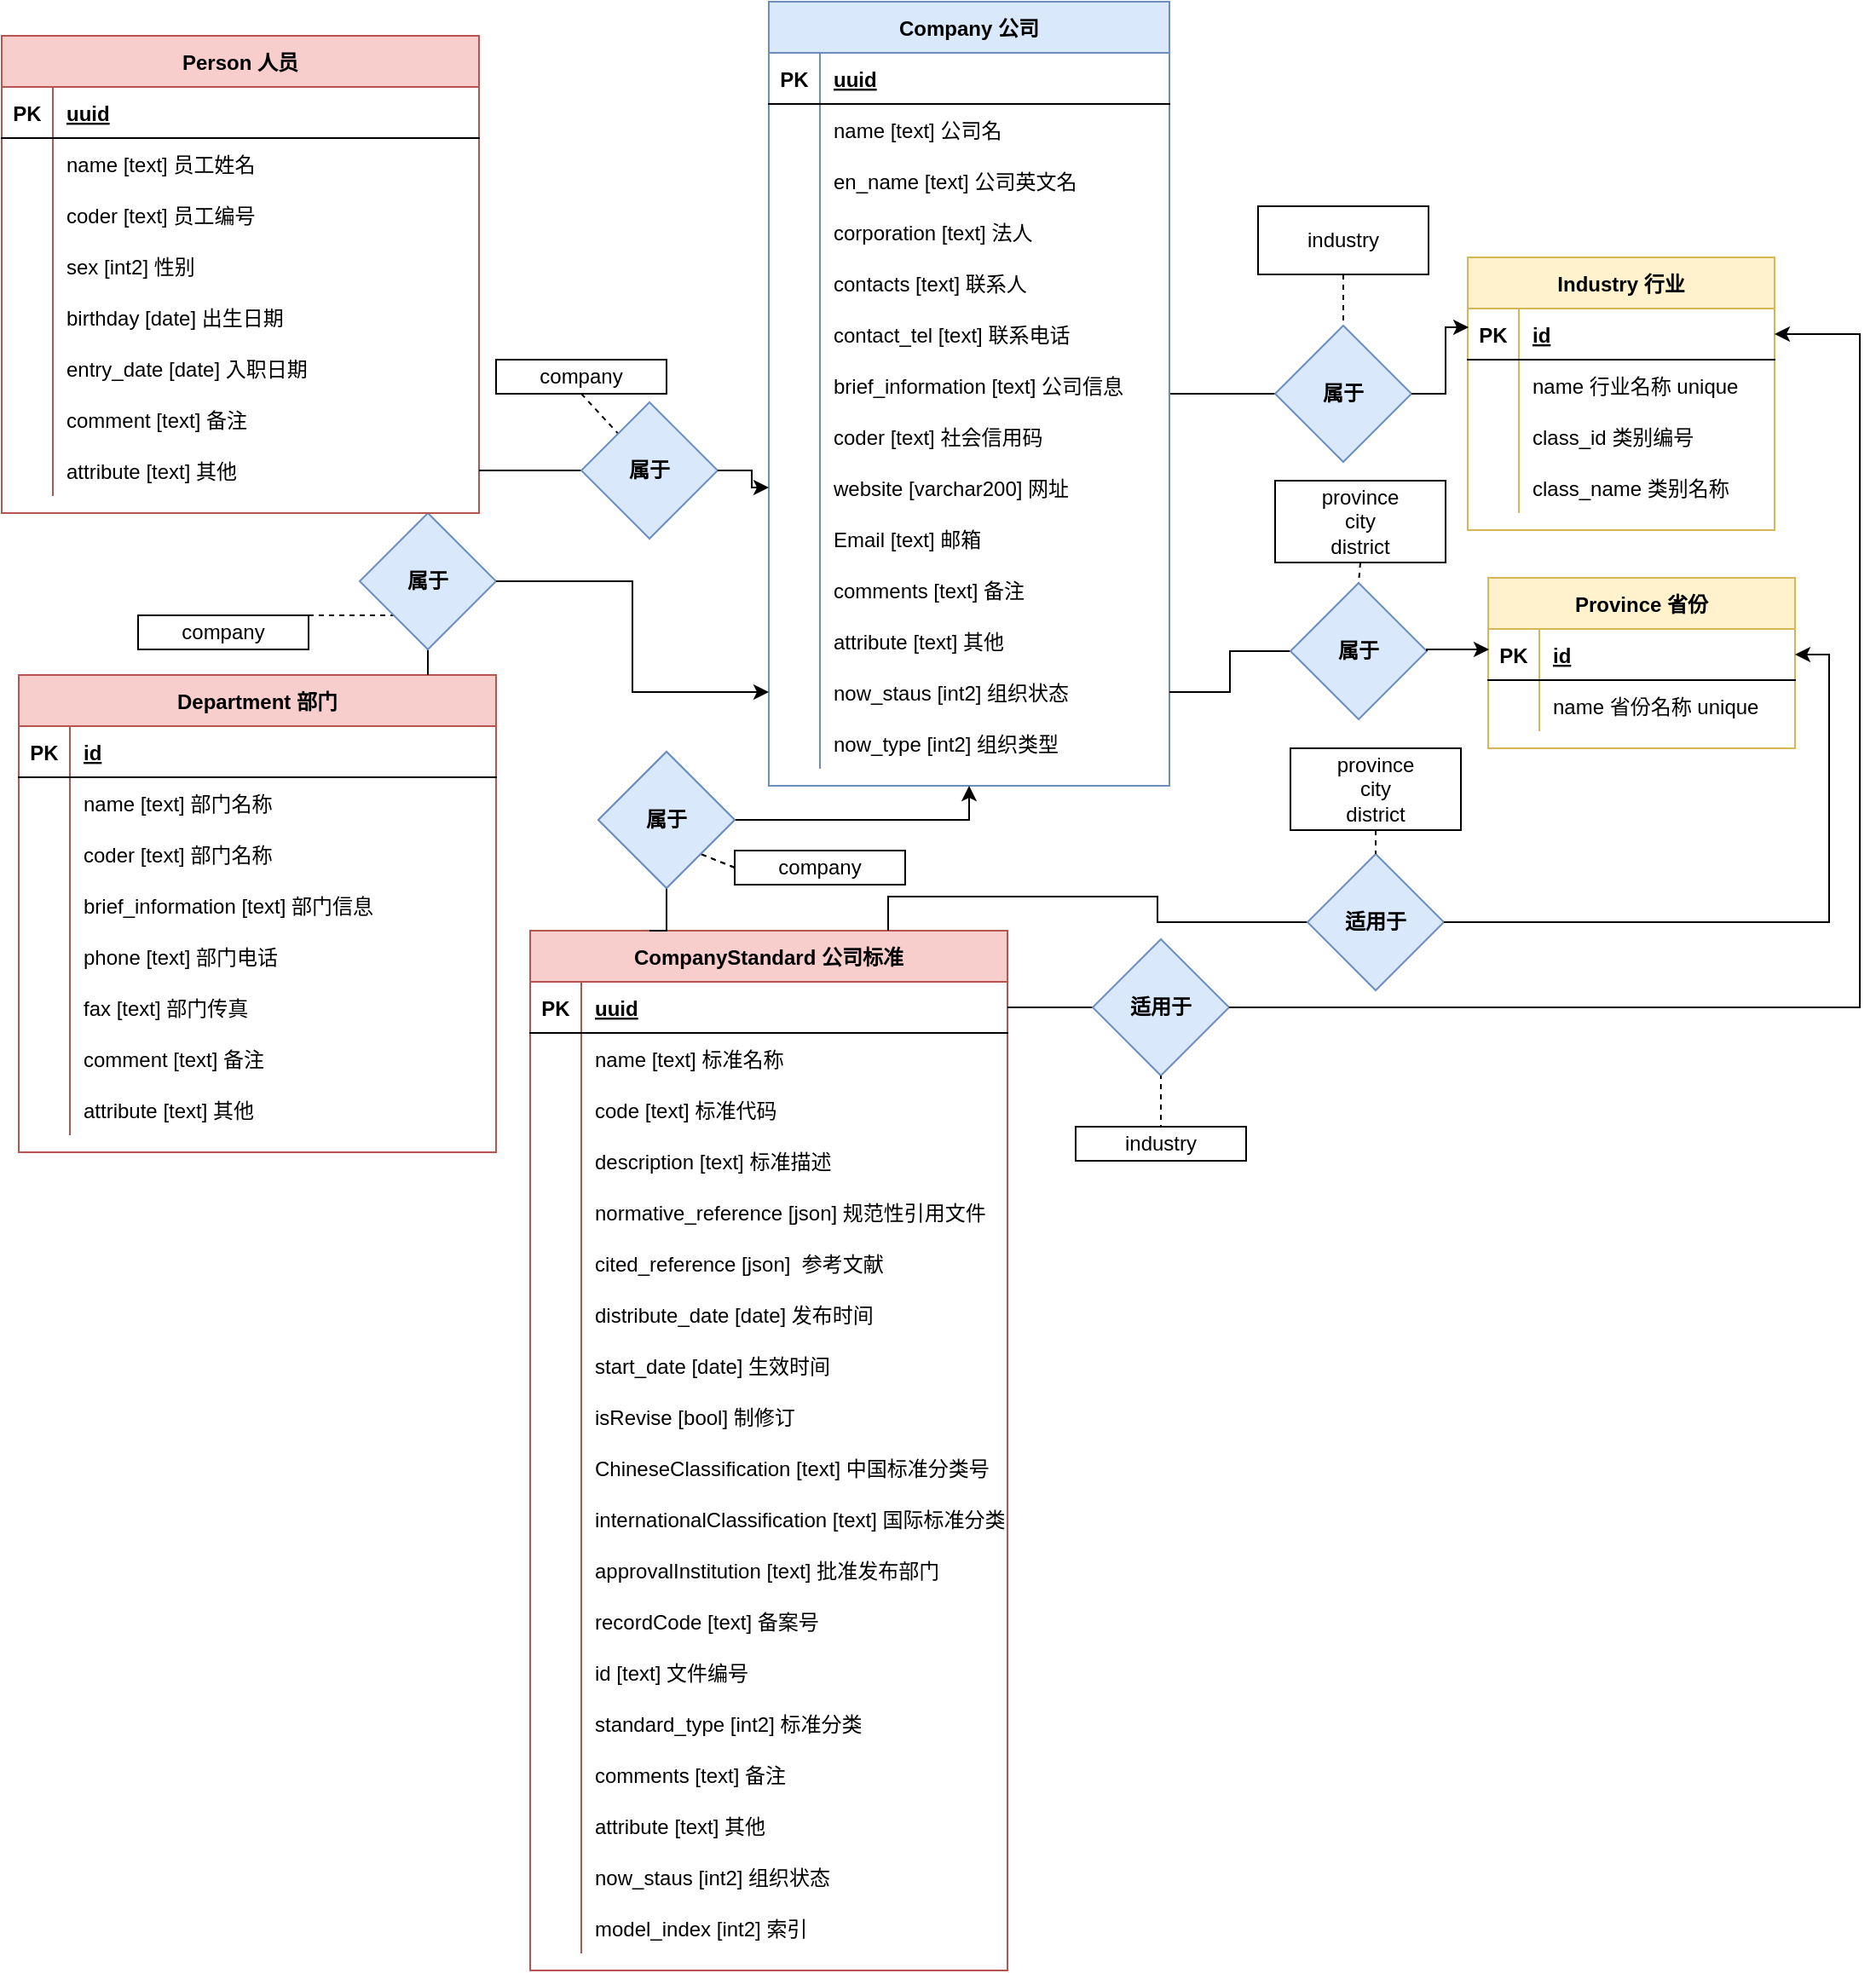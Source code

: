 <mxfile version="19.0.0" type="github">
  <diagram id="R2lEEEUBdFMjLlhIrx00" name="Page-1">
    <mxGraphModel dx="546" dy="282" grid="1" gridSize="10" guides="1" tooltips="1" connect="1" arrows="1" fold="1" page="1" pageScale="1" pageWidth="1654" pageHeight="2336" math="0" shadow="0" extFonts="Permanent Marker^https://fonts.googleapis.com/css?family=Permanent+Marker">
      <root>
        <mxCell id="0" />
        <mxCell id="1" parent="0" />
        <mxCell id="xyOO_spzbX_BqFr2w0Wo-58" value="" style="edgeStyle=orthogonalEdgeStyle;rounded=0;orthogonalLoop=1;jettySize=auto;html=1;endArrow=none;endFill=0;" edge="1" parent="1" source="xyOO_spzbX_BqFr2w0Wo-1" target="xyOO_spzbX_BqFr2w0Wo-57">
          <mxGeometry relative="1" as="geometry" />
        </mxCell>
        <mxCell id="xyOO_spzbX_BqFr2w0Wo-1" value="Company 公司" style="shape=table;startSize=30;container=1;collapsible=1;childLayout=tableLayout;fixedRows=1;rowLines=0;fontStyle=1;align=center;resizeLast=1;fillColor=#dae8fc;strokeColor=#6c8ebf;" vertex="1" parent="1">
          <mxGeometry x="490" y="230" width="235" height="460" as="geometry">
            <mxRectangle x="585" y="220" width="80" height="30" as="alternateBounds" />
          </mxGeometry>
        </mxCell>
        <mxCell id="xyOO_spzbX_BqFr2w0Wo-2" value="" style="shape=tableRow;horizontal=0;startSize=0;swimlaneHead=0;swimlaneBody=0;fillColor=none;collapsible=0;dropTarget=0;points=[[0,0.5],[1,0.5]];portConstraint=eastwest;top=0;left=0;right=0;bottom=1;" vertex="1" parent="xyOO_spzbX_BqFr2w0Wo-1">
          <mxGeometry y="30" width="235" height="30" as="geometry" />
        </mxCell>
        <mxCell id="xyOO_spzbX_BqFr2w0Wo-3" value="PK" style="shape=partialRectangle;connectable=0;fillColor=none;top=0;left=0;bottom=0;right=0;fontStyle=1;overflow=hidden;" vertex="1" parent="xyOO_spzbX_BqFr2w0Wo-2">
          <mxGeometry width="30" height="30" as="geometry">
            <mxRectangle width="30" height="30" as="alternateBounds" />
          </mxGeometry>
        </mxCell>
        <mxCell id="xyOO_spzbX_BqFr2w0Wo-4" value="uuid" style="shape=partialRectangle;connectable=0;fillColor=none;top=0;left=0;bottom=0;right=0;align=left;spacingLeft=6;fontStyle=5;overflow=hidden;" vertex="1" parent="xyOO_spzbX_BqFr2w0Wo-2">
          <mxGeometry x="30" width="205" height="30" as="geometry">
            <mxRectangle width="205" height="30" as="alternateBounds" />
          </mxGeometry>
        </mxCell>
        <mxCell id="xyOO_spzbX_BqFr2w0Wo-5" value="" style="shape=tableRow;horizontal=0;startSize=0;swimlaneHead=0;swimlaneBody=0;fillColor=none;collapsible=0;dropTarget=0;points=[[0,0.5],[1,0.5]];portConstraint=eastwest;top=0;left=0;right=0;bottom=0;" vertex="1" parent="xyOO_spzbX_BqFr2w0Wo-1">
          <mxGeometry y="60" width="235" height="30" as="geometry" />
        </mxCell>
        <mxCell id="xyOO_spzbX_BqFr2w0Wo-6" value="" style="shape=partialRectangle;connectable=0;fillColor=none;top=0;left=0;bottom=0;right=0;editable=1;overflow=hidden;" vertex="1" parent="xyOO_spzbX_BqFr2w0Wo-5">
          <mxGeometry width="30" height="30" as="geometry">
            <mxRectangle width="30" height="30" as="alternateBounds" />
          </mxGeometry>
        </mxCell>
        <mxCell id="xyOO_spzbX_BqFr2w0Wo-7" value="name [text] 公司名" style="shape=partialRectangle;connectable=0;fillColor=none;top=0;left=0;bottom=0;right=0;align=left;spacingLeft=6;overflow=hidden;" vertex="1" parent="xyOO_spzbX_BqFr2w0Wo-5">
          <mxGeometry x="30" width="205" height="30" as="geometry">
            <mxRectangle width="205" height="30" as="alternateBounds" />
          </mxGeometry>
        </mxCell>
        <mxCell id="xyOO_spzbX_BqFr2w0Wo-8" value="" style="shape=tableRow;horizontal=0;startSize=0;swimlaneHead=0;swimlaneBody=0;fillColor=none;collapsible=0;dropTarget=0;points=[[0,0.5],[1,0.5]];portConstraint=eastwest;top=0;left=0;right=0;bottom=0;" vertex="1" parent="xyOO_spzbX_BqFr2w0Wo-1">
          <mxGeometry y="90" width="235" height="30" as="geometry" />
        </mxCell>
        <mxCell id="xyOO_spzbX_BqFr2w0Wo-9" value="" style="shape=partialRectangle;connectable=0;fillColor=none;top=0;left=0;bottom=0;right=0;editable=1;overflow=hidden;" vertex="1" parent="xyOO_spzbX_BqFr2w0Wo-8">
          <mxGeometry width="30" height="30" as="geometry">
            <mxRectangle width="30" height="30" as="alternateBounds" />
          </mxGeometry>
        </mxCell>
        <mxCell id="xyOO_spzbX_BqFr2w0Wo-10" value="en_name [text] 公司英文名" style="shape=partialRectangle;connectable=0;fillColor=none;top=0;left=0;bottom=0;right=0;align=left;spacingLeft=6;overflow=hidden;" vertex="1" parent="xyOO_spzbX_BqFr2w0Wo-8">
          <mxGeometry x="30" width="205" height="30" as="geometry">
            <mxRectangle width="205" height="30" as="alternateBounds" />
          </mxGeometry>
        </mxCell>
        <mxCell id="xyOO_spzbX_BqFr2w0Wo-11" value="" style="shape=tableRow;horizontal=0;startSize=0;swimlaneHead=0;swimlaneBody=0;fillColor=none;collapsible=0;dropTarget=0;points=[[0,0.5],[1,0.5]];portConstraint=eastwest;top=0;left=0;right=0;bottom=0;" vertex="1" parent="xyOO_spzbX_BqFr2w0Wo-1">
          <mxGeometry y="120" width="235" height="30" as="geometry" />
        </mxCell>
        <mxCell id="xyOO_spzbX_BqFr2w0Wo-12" value="" style="shape=partialRectangle;connectable=0;fillColor=none;top=0;left=0;bottom=0;right=0;editable=1;overflow=hidden;" vertex="1" parent="xyOO_spzbX_BqFr2w0Wo-11">
          <mxGeometry width="30" height="30" as="geometry">
            <mxRectangle width="30" height="30" as="alternateBounds" />
          </mxGeometry>
        </mxCell>
        <mxCell id="xyOO_spzbX_BqFr2w0Wo-13" value="corporation [text] 法人" style="shape=partialRectangle;connectable=0;fillColor=none;top=0;left=0;bottom=0;right=0;align=left;spacingLeft=6;overflow=hidden;" vertex="1" parent="xyOO_spzbX_BqFr2w0Wo-11">
          <mxGeometry x="30" width="205" height="30" as="geometry">
            <mxRectangle width="205" height="30" as="alternateBounds" />
          </mxGeometry>
        </mxCell>
        <mxCell id="xyOO_spzbX_BqFr2w0Wo-32" style="shape=tableRow;horizontal=0;startSize=0;swimlaneHead=0;swimlaneBody=0;fillColor=none;collapsible=0;dropTarget=0;points=[[0,0.5],[1,0.5]];portConstraint=eastwest;top=0;left=0;right=0;bottom=0;" vertex="1" parent="xyOO_spzbX_BqFr2w0Wo-1">
          <mxGeometry y="150" width="235" height="30" as="geometry" />
        </mxCell>
        <mxCell id="xyOO_spzbX_BqFr2w0Wo-33" style="shape=partialRectangle;connectable=0;fillColor=none;top=0;left=0;bottom=0;right=0;editable=1;overflow=hidden;" vertex="1" parent="xyOO_spzbX_BqFr2w0Wo-32">
          <mxGeometry width="30" height="30" as="geometry">
            <mxRectangle width="30" height="30" as="alternateBounds" />
          </mxGeometry>
        </mxCell>
        <mxCell id="xyOO_spzbX_BqFr2w0Wo-34" value="contacts [text] 联系人" style="shape=partialRectangle;connectable=0;fillColor=none;top=0;left=0;bottom=0;right=0;align=left;spacingLeft=6;overflow=hidden;" vertex="1" parent="xyOO_spzbX_BqFr2w0Wo-32">
          <mxGeometry x="30" width="205" height="30" as="geometry">
            <mxRectangle width="205" height="30" as="alternateBounds" />
          </mxGeometry>
        </mxCell>
        <mxCell id="xyOO_spzbX_BqFr2w0Wo-29" style="shape=tableRow;horizontal=0;startSize=0;swimlaneHead=0;swimlaneBody=0;fillColor=none;collapsible=0;dropTarget=0;points=[[0,0.5],[1,0.5]];portConstraint=eastwest;top=0;left=0;right=0;bottom=0;" vertex="1" parent="xyOO_spzbX_BqFr2w0Wo-1">
          <mxGeometry y="180" width="235" height="30" as="geometry" />
        </mxCell>
        <mxCell id="xyOO_spzbX_BqFr2w0Wo-30" style="shape=partialRectangle;connectable=0;fillColor=none;top=0;left=0;bottom=0;right=0;editable=1;overflow=hidden;" vertex="1" parent="xyOO_spzbX_BqFr2w0Wo-29">
          <mxGeometry width="30" height="30" as="geometry">
            <mxRectangle width="30" height="30" as="alternateBounds" />
          </mxGeometry>
        </mxCell>
        <mxCell id="xyOO_spzbX_BqFr2w0Wo-31" value="contact_tel [text] 联系电话" style="shape=partialRectangle;connectable=0;fillColor=none;top=0;left=0;bottom=0;right=0;align=left;spacingLeft=6;overflow=hidden;" vertex="1" parent="xyOO_spzbX_BqFr2w0Wo-29">
          <mxGeometry x="30" width="205" height="30" as="geometry">
            <mxRectangle width="205" height="30" as="alternateBounds" />
          </mxGeometry>
        </mxCell>
        <mxCell id="xyOO_spzbX_BqFr2w0Wo-23" style="shape=tableRow;horizontal=0;startSize=0;swimlaneHead=0;swimlaneBody=0;fillColor=none;collapsible=0;dropTarget=0;points=[[0,0.5],[1,0.5]];portConstraint=eastwest;top=0;left=0;right=0;bottom=0;" vertex="1" parent="xyOO_spzbX_BqFr2w0Wo-1">
          <mxGeometry y="210" width="235" height="30" as="geometry" />
        </mxCell>
        <mxCell id="xyOO_spzbX_BqFr2w0Wo-24" style="shape=partialRectangle;connectable=0;fillColor=none;top=0;left=0;bottom=0;right=0;editable=1;overflow=hidden;" vertex="1" parent="xyOO_spzbX_BqFr2w0Wo-23">
          <mxGeometry width="30" height="30" as="geometry">
            <mxRectangle width="30" height="30" as="alternateBounds" />
          </mxGeometry>
        </mxCell>
        <mxCell id="xyOO_spzbX_BqFr2w0Wo-25" value="brief_information [text] 公司信息" style="shape=partialRectangle;connectable=0;fillColor=none;top=0;left=0;bottom=0;right=0;align=left;spacingLeft=6;overflow=hidden;" vertex="1" parent="xyOO_spzbX_BqFr2w0Wo-23">
          <mxGeometry x="30" width="205" height="30" as="geometry">
            <mxRectangle width="205" height="30" as="alternateBounds" />
          </mxGeometry>
        </mxCell>
        <mxCell id="xyOO_spzbX_BqFr2w0Wo-20" style="shape=tableRow;horizontal=0;startSize=0;swimlaneHead=0;swimlaneBody=0;fillColor=none;collapsible=0;dropTarget=0;points=[[0,0.5],[1,0.5]];portConstraint=eastwest;top=0;left=0;right=0;bottom=0;" vertex="1" parent="xyOO_spzbX_BqFr2w0Wo-1">
          <mxGeometry y="240" width="235" height="30" as="geometry" />
        </mxCell>
        <mxCell id="xyOO_spzbX_BqFr2w0Wo-21" style="shape=partialRectangle;connectable=0;fillColor=none;top=0;left=0;bottom=0;right=0;editable=1;overflow=hidden;" vertex="1" parent="xyOO_spzbX_BqFr2w0Wo-20">
          <mxGeometry width="30" height="30" as="geometry">
            <mxRectangle width="30" height="30" as="alternateBounds" />
          </mxGeometry>
        </mxCell>
        <mxCell id="xyOO_spzbX_BqFr2w0Wo-22" value="coder [text] 社会信用码" style="shape=partialRectangle;connectable=0;fillColor=none;top=0;left=0;bottom=0;right=0;align=left;spacingLeft=6;overflow=hidden;" vertex="1" parent="xyOO_spzbX_BqFr2w0Wo-20">
          <mxGeometry x="30" width="205" height="30" as="geometry">
            <mxRectangle width="205" height="30" as="alternateBounds" />
          </mxGeometry>
        </mxCell>
        <mxCell id="xyOO_spzbX_BqFr2w0Wo-44" style="shape=tableRow;horizontal=0;startSize=0;swimlaneHead=0;swimlaneBody=0;fillColor=none;collapsible=0;dropTarget=0;points=[[0,0.5],[1,0.5]];portConstraint=eastwest;top=0;left=0;right=0;bottom=0;" vertex="1" parent="xyOO_spzbX_BqFr2w0Wo-1">
          <mxGeometry y="270" width="235" height="30" as="geometry" />
        </mxCell>
        <mxCell id="xyOO_spzbX_BqFr2w0Wo-45" style="shape=partialRectangle;connectable=0;fillColor=none;top=0;left=0;bottom=0;right=0;editable=1;overflow=hidden;" vertex="1" parent="xyOO_spzbX_BqFr2w0Wo-44">
          <mxGeometry width="30" height="30" as="geometry">
            <mxRectangle width="30" height="30" as="alternateBounds" />
          </mxGeometry>
        </mxCell>
        <mxCell id="xyOO_spzbX_BqFr2w0Wo-46" value="website [varchar200] 网址" style="shape=partialRectangle;connectable=0;fillColor=none;top=0;left=0;bottom=0;right=0;align=left;spacingLeft=6;overflow=hidden;" vertex="1" parent="xyOO_spzbX_BqFr2w0Wo-44">
          <mxGeometry x="30" width="205" height="30" as="geometry">
            <mxRectangle width="205" height="30" as="alternateBounds" />
          </mxGeometry>
        </mxCell>
        <mxCell id="xyOO_spzbX_BqFr2w0Wo-41" style="shape=tableRow;horizontal=0;startSize=0;swimlaneHead=0;swimlaneBody=0;fillColor=none;collapsible=0;dropTarget=0;points=[[0,0.5],[1,0.5]];portConstraint=eastwest;top=0;left=0;right=0;bottom=0;" vertex="1" parent="xyOO_spzbX_BqFr2w0Wo-1">
          <mxGeometry y="300" width="235" height="30" as="geometry" />
        </mxCell>
        <mxCell id="xyOO_spzbX_BqFr2w0Wo-42" style="shape=partialRectangle;connectable=0;fillColor=none;top=0;left=0;bottom=0;right=0;editable=1;overflow=hidden;" vertex="1" parent="xyOO_spzbX_BqFr2w0Wo-41">
          <mxGeometry width="30" height="30" as="geometry">
            <mxRectangle width="30" height="30" as="alternateBounds" />
          </mxGeometry>
        </mxCell>
        <mxCell id="xyOO_spzbX_BqFr2w0Wo-43" value="Email [text] 邮箱" style="shape=partialRectangle;connectable=0;fillColor=none;top=0;left=0;bottom=0;right=0;align=left;spacingLeft=6;overflow=hidden;" vertex="1" parent="xyOO_spzbX_BqFr2w0Wo-41">
          <mxGeometry x="30" width="205" height="30" as="geometry">
            <mxRectangle width="205" height="30" as="alternateBounds" />
          </mxGeometry>
        </mxCell>
        <mxCell id="xyOO_spzbX_BqFr2w0Wo-35" style="shape=tableRow;horizontal=0;startSize=0;swimlaneHead=0;swimlaneBody=0;fillColor=none;collapsible=0;dropTarget=0;points=[[0,0.5],[1,0.5]];portConstraint=eastwest;top=0;left=0;right=0;bottom=0;" vertex="1" parent="xyOO_spzbX_BqFr2w0Wo-1">
          <mxGeometry y="330" width="235" height="30" as="geometry" />
        </mxCell>
        <mxCell id="xyOO_spzbX_BqFr2w0Wo-36" style="shape=partialRectangle;connectable=0;fillColor=none;top=0;left=0;bottom=0;right=0;editable=1;overflow=hidden;" vertex="1" parent="xyOO_spzbX_BqFr2w0Wo-35">
          <mxGeometry width="30" height="30" as="geometry">
            <mxRectangle width="30" height="30" as="alternateBounds" />
          </mxGeometry>
        </mxCell>
        <mxCell id="xyOO_spzbX_BqFr2w0Wo-37" value="comments [text] 备注" style="shape=partialRectangle;connectable=0;fillColor=none;top=0;left=0;bottom=0;right=0;align=left;spacingLeft=6;overflow=hidden;" vertex="1" parent="xyOO_spzbX_BqFr2w0Wo-35">
          <mxGeometry x="30" width="205" height="30" as="geometry">
            <mxRectangle width="205" height="30" as="alternateBounds" />
          </mxGeometry>
        </mxCell>
        <mxCell id="xyOO_spzbX_BqFr2w0Wo-50" style="shape=tableRow;horizontal=0;startSize=0;swimlaneHead=0;swimlaneBody=0;fillColor=none;collapsible=0;dropTarget=0;points=[[0,0.5],[1,0.5]];portConstraint=eastwest;top=0;left=0;right=0;bottom=0;" vertex="1" parent="xyOO_spzbX_BqFr2w0Wo-1">
          <mxGeometry y="360" width="235" height="30" as="geometry" />
        </mxCell>
        <mxCell id="xyOO_spzbX_BqFr2w0Wo-51" style="shape=partialRectangle;connectable=0;fillColor=none;top=0;left=0;bottom=0;right=0;editable=1;overflow=hidden;" vertex="1" parent="xyOO_spzbX_BqFr2w0Wo-50">
          <mxGeometry width="30" height="30" as="geometry">
            <mxRectangle width="30" height="30" as="alternateBounds" />
          </mxGeometry>
        </mxCell>
        <mxCell id="xyOO_spzbX_BqFr2w0Wo-52" value="attribute [text] 其他" style="shape=partialRectangle;connectable=0;fillColor=none;top=0;left=0;bottom=0;right=0;align=left;spacingLeft=6;overflow=hidden;" vertex="1" parent="xyOO_spzbX_BqFr2w0Wo-50">
          <mxGeometry x="30" width="205" height="30" as="geometry">
            <mxRectangle width="205" height="30" as="alternateBounds" />
          </mxGeometry>
        </mxCell>
        <mxCell id="xyOO_spzbX_BqFr2w0Wo-47" style="shape=tableRow;horizontal=0;startSize=0;swimlaneHead=0;swimlaneBody=0;fillColor=none;collapsible=0;dropTarget=0;points=[[0,0.5],[1,0.5]];portConstraint=eastwest;top=0;left=0;right=0;bottom=0;" vertex="1" parent="xyOO_spzbX_BqFr2w0Wo-1">
          <mxGeometry y="390" width="235" height="30" as="geometry" />
        </mxCell>
        <mxCell id="xyOO_spzbX_BqFr2w0Wo-48" style="shape=partialRectangle;connectable=0;fillColor=none;top=0;left=0;bottom=0;right=0;editable=1;overflow=hidden;" vertex="1" parent="xyOO_spzbX_BqFr2w0Wo-47">
          <mxGeometry width="30" height="30" as="geometry">
            <mxRectangle width="30" height="30" as="alternateBounds" />
          </mxGeometry>
        </mxCell>
        <mxCell id="xyOO_spzbX_BqFr2w0Wo-49" value="now_staus [int2] 组织状态" style="shape=partialRectangle;connectable=0;fillColor=none;top=0;left=0;bottom=0;right=0;align=left;spacingLeft=6;overflow=hidden;" vertex="1" parent="xyOO_spzbX_BqFr2w0Wo-47">
          <mxGeometry x="30" width="205" height="30" as="geometry">
            <mxRectangle width="205" height="30" as="alternateBounds" />
          </mxGeometry>
        </mxCell>
        <mxCell id="xyOO_spzbX_BqFr2w0Wo-53" style="shape=tableRow;horizontal=0;startSize=0;swimlaneHead=0;swimlaneBody=0;fillColor=none;collapsible=0;dropTarget=0;points=[[0,0.5],[1,0.5]];portConstraint=eastwest;top=0;left=0;right=0;bottom=0;" vertex="1" parent="xyOO_spzbX_BqFr2w0Wo-1">
          <mxGeometry y="420" width="235" height="30" as="geometry" />
        </mxCell>
        <mxCell id="xyOO_spzbX_BqFr2w0Wo-54" style="shape=partialRectangle;connectable=0;fillColor=none;top=0;left=0;bottom=0;right=0;editable=1;overflow=hidden;" vertex="1" parent="xyOO_spzbX_BqFr2w0Wo-53">
          <mxGeometry width="30" height="30" as="geometry">
            <mxRectangle width="30" height="30" as="alternateBounds" />
          </mxGeometry>
        </mxCell>
        <mxCell id="xyOO_spzbX_BqFr2w0Wo-55" value="now_type [int2] 组织类型" style="shape=partialRectangle;connectable=0;fillColor=none;top=0;left=0;bottom=0;right=0;align=left;spacingLeft=6;overflow=hidden;" vertex="1" parent="xyOO_spzbX_BqFr2w0Wo-53">
          <mxGeometry x="30" width="205" height="30" as="geometry">
            <mxRectangle width="205" height="30" as="alternateBounds" />
          </mxGeometry>
        </mxCell>
        <mxCell id="xyOO_spzbX_BqFr2w0Wo-57" value="属于" style="rhombus;whiteSpace=wrap;html=1;fillColor=#dae8fc;strokeColor=#6c8ebf;startSize=30;fontStyle=1;" vertex="1" parent="1">
          <mxGeometry x="787" y="420" width="80" height="80" as="geometry" />
        </mxCell>
        <mxCell id="xyOO_spzbX_BqFr2w0Wo-59" value="Industry 行业" style="shape=table;startSize=30;container=1;collapsible=1;childLayout=tableLayout;fixedRows=1;rowLines=0;fontStyle=1;align=center;resizeLast=1;fillColor=#fff2cc;strokeColor=#d6b656;" vertex="1" parent="1">
          <mxGeometry x="900" y="380" width="180" height="160" as="geometry" />
        </mxCell>
        <mxCell id="xyOO_spzbX_BqFr2w0Wo-60" value="" style="shape=tableRow;horizontal=0;startSize=0;swimlaneHead=0;swimlaneBody=0;fillColor=none;collapsible=0;dropTarget=0;points=[[0,0.5],[1,0.5]];portConstraint=eastwest;top=0;left=0;right=0;bottom=1;" vertex="1" parent="xyOO_spzbX_BqFr2w0Wo-59">
          <mxGeometry y="30" width="180" height="30" as="geometry" />
        </mxCell>
        <mxCell id="xyOO_spzbX_BqFr2w0Wo-61" value="PK" style="shape=partialRectangle;connectable=0;fillColor=none;top=0;left=0;bottom=0;right=0;fontStyle=1;overflow=hidden;" vertex="1" parent="xyOO_spzbX_BqFr2w0Wo-60">
          <mxGeometry width="30" height="30" as="geometry">
            <mxRectangle width="30" height="30" as="alternateBounds" />
          </mxGeometry>
        </mxCell>
        <mxCell id="xyOO_spzbX_BqFr2w0Wo-62" value="id" style="shape=partialRectangle;connectable=0;fillColor=none;top=0;left=0;bottom=0;right=0;align=left;spacingLeft=6;fontStyle=5;overflow=hidden;" vertex="1" parent="xyOO_spzbX_BqFr2w0Wo-60">
          <mxGeometry x="30" width="150" height="30" as="geometry">
            <mxRectangle width="150" height="30" as="alternateBounds" />
          </mxGeometry>
        </mxCell>
        <mxCell id="xyOO_spzbX_BqFr2w0Wo-63" value="" style="shape=tableRow;horizontal=0;startSize=0;swimlaneHead=0;swimlaneBody=0;fillColor=none;collapsible=0;dropTarget=0;points=[[0,0.5],[1,0.5]];portConstraint=eastwest;top=0;left=0;right=0;bottom=0;" vertex="1" parent="xyOO_spzbX_BqFr2w0Wo-59">
          <mxGeometry y="60" width="180" height="30" as="geometry" />
        </mxCell>
        <mxCell id="xyOO_spzbX_BqFr2w0Wo-64" value="" style="shape=partialRectangle;connectable=0;fillColor=none;top=0;left=0;bottom=0;right=0;editable=1;overflow=hidden;" vertex="1" parent="xyOO_spzbX_BqFr2w0Wo-63">
          <mxGeometry width="30" height="30" as="geometry">
            <mxRectangle width="30" height="30" as="alternateBounds" />
          </mxGeometry>
        </mxCell>
        <mxCell id="xyOO_spzbX_BqFr2w0Wo-65" value="name 行业名称 unique" style="shape=partialRectangle;connectable=0;fillColor=none;top=0;left=0;bottom=0;right=0;align=left;spacingLeft=6;overflow=hidden;" vertex="1" parent="xyOO_spzbX_BqFr2w0Wo-63">
          <mxGeometry x="30" width="150" height="30" as="geometry">
            <mxRectangle width="150" height="30" as="alternateBounds" />
          </mxGeometry>
        </mxCell>
        <mxCell id="xyOO_spzbX_BqFr2w0Wo-66" value="" style="shape=tableRow;horizontal=0;startSize=0;swimlaneHead=0;swimlaneBody=0;fillColor=none;collapsible=0;dropTarget=0;points=[[0,0.5],[1,0.5]];portConstraint=eastwest;top=0;left=0;right=0;bottom=0;" vertex="1" parent="xyOO_spzbX_BqFr2w0Wo-59">
          <mxGeometry y="90" width="180" height="30" as="geometry" />
        </mxCell>
        <mxCell id="xyOO_spzbX_BqFr2w0Wo-67" value="" style="shape=partialRectangle;connectable=0;fillColor=none;top=0;left=0;bottom=0;right=0;editable=1;overflow=hidden;" vertex="1" parent="xyOO_spzbX_BqFr2w0Wo-66">
          <mxGeometry width="30" height="30" as="geometry">
            <mxRectangle width="30" height="30" as="alternateBounds" />
          </mxGeometry>
        </mxCell>
        <mxCell id="xyOO_spzbX_BqFr2w0Wo-68" value="class_id 类别编号" style="shape=partialRectangle;connectable=0;fillColor=none;top=0;left=0;bottom=0;right=0;align=left;spacingLeft=6;overflow=hidden;" vertex="1" parent="xyOO_spzbX_BqFr2w0Wo-66">
          <mxGeometry x="30" width="150" height="30" as="geometry">
            <mxRectangle width="150" height="30" as="alternateBounds" />
          </mxGeometry>
        </mxCell>
        <mxCell id="xyOO_spzbX_BqFr2w0Wo-69" value="" style="shape=tableRow;horizontal=0;startSize=0;swimlaneHead=0;swimlaneBody=0;fillColor=none;collapsible=0;dropTarget=0;points=[[0,0.5],[1,0.5]];portConstraint=eastwest;top=0;left=0;right=0;bottom=0;" vertex="1" parent="xyOO_spzbX_BqFr2w0Wo-59">
          <mxGeometry y="120" width="180" height="30" as="geometry" />
        </mxCell>
        <mxCell id="xyOO_spzbX_BqFr2w0Wo-70" value="" style="shape=partialRectangle;connectable=0;fillColor=none;top=0;left=0;bottom=0;right=0;editable=1;overflow=hidden;" vertex="1" parent="xyOO_spzbX_BqFr2w0Wo-69">
          <mxGeometry width="30" height="30" as="geometry">
            <mxRectangle width="30" height="30" as="alternateBounds" />
          </mxGeometry>
        </mxCell>
        <mxCell id="xyOO_spzbX_BqFr2w0Wo-71" value="class_name 类别名称" style="shape=partialRectangle;connectable=0;fillColor=none;top=0;left=0;bottom=0;right=0;align=left;spacingLeft=6;overflow=hidden;" vertex="1" parent="xyOO_spzbX_BqFr2w0Wo-69">
          <mxGeometry x="30" width="150" height="30" as="geometry">
            <mxRectangle width="150" height="30" as="alternateBounds" />
          </mxGeometry>
        </mxCell>
        <mxCell id="xyOO_spzbX_BqFr2w0Wo-72" value="" style="edgeStyle=orthogonalEdgeStyle;rounded=0;orthogonalLoop=1;jettySize=auto;html=1;endArrow=classic;endFill=1;exitX=1;exitY=0.5;exitDx=0;exitDy=0;entryX=0.003;entryY=0.368;entryDx=0;entryDy=0;entryPerimeter=0;" edge="1" parent="1" source="xyOO_spzbX_BqFr2w0Wo-57" target="xyOO_spzbX_BqFr2w0Wo-60">
          <mxGeometry relative="1" as="geometry">
            <mxPoint x="735" y="470" as="sourcePoint" />
            <mxPoint x="797.0" y="470" as="targetPoint" />
          </mxGeometry>
        </mxCell>
        <mxCell id="xyOO_spzbX_BqFr2w0Wo-73" value="" style="endArrow=none;html=1;rounded=0;entryX=0.5;entryY=0;entryDx=0;entryDy=0;exitX=0.5;exitY=1;exitDx=0;exitDy=0;dashed=1;" edge="1" parent="1" source="xyOO_spzbX_BqFr2w0Wo-74" target="xyOO_spzbX_BqFr2w0Wo-57">
          <mxGeometry relative="1" as="geometry">
            <mxPoint x="820" y="390" as="sourcePoint" />
            <mxPoint x="940" y="370" as="targetPoint" />
          </mxGeometry>
        </mxCell>
        <mxCell id="xyOO_spzbX_BqFr2w0Wo-74" value="industry" style="whiteSpace=wrap;html=1;align=center;" vertex="1" parent="1">
          <mxGeometry x="777" y="350" width="100" height="40" as="geometry" />
        </mxCell>
        <mxCell id="xyOO_spzbX_BqFr2w0Wo-75" value="" style="edgeStyle=orthogonalEdgeStyle;rounded=0;orthogonalLoop=1;jettySize=auto;html=1;endArrow=none;endFill=0;" edge="1" parent="1" target="xyOO_spzbX_BqFr2w0Wo-76" source="xyOO_spzbX_BqFr2w0Wo-47">
          <mxGeometry relative="1" as="geometry">
            <mxPoint x="734" y="648" as="sourcePoint" />
          </mxGeometry>
        </mxCell>
        <mxCell id="xyOO_spzbX_BqFr2w0Wo-76" value="属于" style="rhombus;whiteSpace=wrap;html=1;fillColor=#dae8fc;strokeColor=#6c8ebf;startSize=30;fontStyle=1;" vertex="1" parent="1">
          <mxGeometry x="796" y="571" width="80" height="80" as="geometry" />
        </mxCell>
        <mxCell id="xyOO_spzbX_BqFr2w0Wo-77" value="Province 省份" style="shape=table;startSize=30;container=1;collapsible=1;childLayout=tableLayout;fixedRows=1;rowLines=0;fontStyle=1;align=center;resizeLast=1;fillColor=#fff2cc;strokeColor=#d6b656;" vertex="1" parent="1">
          <mxGeometry x="912" y="568" width="180" height="100" as="geometry" />
        </mxCell>
        <mxCell id="xyOO_spzbX_BqFr2w0Wo-78" value="" style="shape=tableRow;horizontal=0;startSize=0;swimlaneHead=0;swimlaneBody=0;fillColor=none;collapsible=0;dropTarget=0;points=[[0,0.5],[1,0.5]];portConstraint=eastwest;top=0;left=0;right=0;bottom=1;" vertex="1" parent="xyOO_spzbX_BqFr2w0Wo-77">
          <mxGeometry y="30" width="180" height="30" as="geometry" />
        </mxCell>
        <mxCell id="xyOO_spzbX_BqFr2w0Wo-79" value="PK" style="shape=partialRectangle;connectable=0;fillColor=none;top=0;left=0;bottom=0;right=0;fontStyle=1;overflow=hidden;" vertex="1" parent="xyOO_spzbX_BqFr2w0Wo-78">
          <mxGeometry width="30" height="30" as="geometry">
            <mxRectangle width="30" height="30" as="alternateBounds" />
          </mxGeometry>
        </mxCell>
        <mxCell id="xyOO_spzbX_BqFr2w0Wo-80" value="id" style="shape=partialRectangle;connectable=0;fillColor=none;top=0;left=0;bottom=0;right=0;align=left;spacingLeft=6;fontStyle=5;overflow=hidden;" vertex="1" parent="xyOO_spzbX_BqFr2w0Wo-78">
          <mxGeometry x="30" width="150" height="30" as="geometry">
            <mxRectangle width="150" height="30" as="alternateBounds" />
          </mxGeometry>
        </mxCell>
        <mxCell id="xyOO_spzbX_BqFr2w0Wo-81" value="" style="shape=tableRow;horizontal=0;startSize=0;swimlaneHead=0;swimlaneBody=0;fillColor=none;collapsible=0;dropTarget=0;points=[[0,0.5],[1,0.5]];portConstraint=eastwest;top=0;left=0;right=0;bottom=0;" vertex="1" parent="xyOO_spzbX_BqFr2w0Wo-77">
          <mxGeometry y="60" width="180" height="30" as="geometry" />
        </mxCell>
        <mxCell id="xyOO_spzbX_BqFr2w0Wo-82" value="" style="shape=partialRectangle;connectable=0;fillColor=none;top=0;left=0;bottom=0;right=0;editable=1;overflow=hidden;" vertex="1" parent="xyOO_spzbX_BqFr2w0Wo-81">
          <mxGeometry width="30" height="30" as="geometry">
            <mxRectangle width="30" height="30" as="alternateBounds" />
          </mxGeometry>
        </mxCell>
        <mxCell id="xyOO_spzbX_BqFr2w0Wo-83" value="name 省份名称 unique" style="shape=partialRectangle;connectable=0;fillColor=none;top=0;left=0;bottom=0;right=0;align=left;spacingLeft=6;overflow=hidden;" vertex="1" parent="xyOO_spzbX_BqFr2w0Wo-81">
          <mxGeometry x="30" width="150" height="30" as="geometry">
            <mxRectangle width="150" height="30" as="alternateBounds" />
          </mxGeometry>
        </mxCell>
        <mxCell id="xyOO_spzbX_BqFr2w0Wo-90" value="" style="edgeStyle=orthogonalEdgeStyle;rounded=0;orthogonalLoop=1;jettySize=auto;html=1;endArrow=classic;endFill=1;exitX=1;exitY=0.5;exitDx=0;exitDy=0;entryX=0.003;entryY=0.368;entryDx=0;entryDy=0;entryPerimeter=0;" edge="1" parent="1" source="xyOO_spzbX_BqFr2w0Wo-76" target="xyOO_spzbX_BqFr2w0Wo-78">
          <mxGeometry relative="1" as="geometry">
            <mxPoint x="744" y="658" as="sourcePoint" />
            <mxPoint x="806.0" y="658" as="targetPoint" />
            <Array as="points">
              <mxPoint x="876" y="610" />
              <mxPoint x="913" y="610" />
            </Array>
          </mxGeometry>
        </mxCell>
        <mxCell id="xyOO_spzbX_BqFr2w0Wo-91" value="" style="endArrow=none;html=1;rounded=0;entryX=0.5;entryY=0;entryDx=0;entryDy=0;exitX=0.5;exitY=1;exitDx=0;exitDy=0;dashed=1;" edge="1" parent="1" source="xyOO_spzbX_BqFr2w0Wo-92" target="xyOO_spzbX_BqFr2w0Wo-76">
          <mxGeometry relative="1" as="geometry">
            <mxPoint x="829" y="578" as="sourcePoint" />
            <mxPoint x="949" y="558" as="targetPoint" />
          </mxGeometry>
        </mxCell>
        <mxCell id="xyOO_spzbX_BqFr2w0Wo-92" value="&lt;div&gt;province&lt;/div&gt;&lt;div&gt;city&lt;/div&gt;&lt;div&gt;district&lt;br&gt;&lt;/div&gt;" style="whiteSpace=wrap;html=1;align=center;" vertex="1" parent="1">
          <mxGeometry x="787" y="511" width="100" height="48" as="geometry" />
        </mxCell>
        <mxCell id="xyOO_spzbX_BqFr2w0Wo-93" value="CompanyStandard 公司标准" style="shape=table;startSize=30;container=1;collapsible=1;childLayout=tableLayout;fixedRows=1;rowLines=0;fontStyle=1;align=center;resizeLast=1;fillColor=#f8cecc;strokeColor=#b85450;" vertex="1" parent="1">
          <mxGeometry x="350" y="775" width="280" height="610" as="geometry">
            <mxRectangle x="585" y="220" width="80" height="30" as="alternateBounds" />
          </mxGeometry>
        </mxCell>
        <mxCell id="xyOO_spzbX_BqFr2w0Wo-94" value="" style="shape=tableRow;horizontal=0;startSize=0;swimlaneHead=0;swimlaneBody=0;fillColor=none;collapsible=0;dropTarget=0;points=[[0,0.5],[1,0.5]];portConstraint=eastwest;top=0;left=0;right=0;bottom=1;" vertex="1" parent="xyOO_spzbX_BqFr2w0Wo-93">
          <mxGeometry y="30" width="280" height="30" as="geometry" />
        </mxCell>
        <mxCell id="xyOO_spzbX_BqFr2w0Wo-95" value="PK" style="shape=partialRectangle;connectable=0;fillColor=none;top=0;left=0;bottom=0;right=0;fontStyle=1;overflow=hidden;" vertex="1" parent="xyOO_spzbX_BqFr2w0Wo-94">
          <mxGeometry width="30" height="30" as="geometry">
            <mxRectangle width="30" height="30" as="alternateBounds" />
          </mxGeometry>
        </mxCell>
        <mxCell id="xyOO_spzbX_BqFr2w0Wo-96" value="uuid" style="shape=partialRectangle;connectable=0;fillColor=none;top=0;left=0;bottom=0;right=0;align=left;spacingLeft=6;fontStyle=5;overflow=hidden;" vertex="1" parent="xyOO_spzbX_BqFr2w0Wo-94">
          <mxGeometry x="30" width="250" height="30" as="geometry">
            <mxRectangle width="250" height="30" as="alternateBounds" />
          </mxGeometry>
        </mxCell>
        <mxCell id="xyOO_spzbX_BqFr2w0Wo-97" value="" style="shape=tableRow;horizontal=0;startSize=0;swimlaneHead=0;swimlaneBody=0;fillColor=none;collapsible=0;dropTarget=0;points=[[0,0.5],[1,0.5]];portConstraint=eastwest;top=0;left=0;right=0;bottom=0;" vertex="1" parent="xyOO_spzbX_BqFr2w0Wo-93">
          <mxGeometry y="60" width="280" height="30" as="geometry" />
        </mxCell>
        <mxCell id="xyOO_spzbX_BqFr2w0Wo-98" value="" style="shape=partialRectangle;connectable=0;fillColor=none;top=0;left=0;bottom=0;right=0;editable=1;overflow=hidden;" vertex="1" parent="xyOO_spzbX_BqFr2w0Wo-97">
          <mxGeometry width="30" height="30" as="geometry">
            <mxRectangle width="30" height="30" as="alternateBounds" />
          </mxGeometry>
        </mxCell>
        <mxCell id="xyOO_spzbX_BqFr2w0Wo-99" value="name [text] 标准名称" style="shape=partialRectangle;connectable=0;fillColor=none;top=0;left=0;bottom=0;right=0;align=left;spacingLeft=6;overflow=hidden;" vertex="1" parent="xyOO_spzbX_BqFr2w0Wo-97">
          <mxGeometry x="30" width="250" height="30" as="geometry">
            <mxRectangle width="250" height="30" as="alternateBounds" />
          </mxGeometry>
        </mxCell>
        <mxCell id="xyOO_spzbX_BqFr2w0Wo-100" value="" style="shape=tableRow;horizontal=0;startSize=0;swimlaneHead=0;swimlaneBody=0;fillColor=none;collapsible=0;dropTarget=0;points=[[0,0.5],[1,0.5]];portConstraint=eastwest;top=0;left=0;right=0;bottom=0;" vertex="1" parent="xyOO_spzbX_BqFr2w0Wo-93">
          <mxGeometry y="90" width="280" height="30" as="geometry" />
        </mxCell>
        <mxCell id="xyOO_spzbX_BqFr2w0Wo-101" value="" style="shape=partialRectangle;connectable=0;fillColor=none;top=0;left=0;bottom=0;right=0;editable=1;overflow=hidden;" vertex="1" parent="xyOO_spzbX_BqFr2w0Wo-100">
          <mxGeometry width="30" height="30" as="geometry">
            <mxRectangle width="30" height="30" as="alternateBounds" />
          </mxGeometry>
        </mxCell>
        <mxCell id="xyOO_spzbX_BqFr2w0Wo-102" value="code [text] 标准代码" style="shape=partialRectangle;connectable=0;fillColor=none;top=0;left=0;bottom=0;right=0;align=left;spacingLeft=6;overflow=hidden;" vertex="1" parent="xyOO_spzbX_BqFr2w0Wo-100">
          <mxGeometry x="30" width="250" height="30" as="geometry">
            <mxRectangle width="250" height="30" as="alternateBounds" />
          </mxGeometry>
        </mxCell>
        <mxCell id="xyOO_spzbX_BqFr2w0Wo-103" value="" style="shape=tableRow;horizontal=0;startSize=0;swimlaneHead=0;swimlaneBody=0;fillColor=none;collapsible=0;dropTarget=0;points=[[0,0.5],[1,0.5]];portConstraint=eastwest;top=0;left=0;right=0;bottom=0;" vertex="1" parent="xyOO_spzbX_BqFr2w0Wo-93">
          <mxGeometry y="120" width="280" height="30" as="geometry" />
        </mxCell>
        <mxCell id="xyOO_spzbX_BqFr2w0Wo-104" value="" style="shape=partialRectangle;connectable=0;fillColor=none;top=0;left=0;bottom=0;right=0;editable=1;overflow=hidden;" vertex="1" parent="xyOO_spzbX_BqFr2w0Wo-103">
          <mxGeometry width="30" height="30" as="geometry">
            <mxRectangle width="30" height="30" as="alternateBounds" />
          </mxGeometry>
        </mxCell>
        <mxCell id="xyOO_spzbX_BqFr2w0Wo-105" value="description [text] 标准描述" style="shape=partialRectangle;connectable=0;fillColor=none;top=0;left=0;bottom=0;right=0;align=left;spacingLeft=6;overflow=hidden;" vertex="1" parent="xyOO_spzbX_BqFr2w0Wo-103">
          <mxGeometry x="30" width="250" height="30" as="geometry">
            <mxRectangle width="250" height="30" as="alternateBounds" />
          </mxGeometry>
        </mxCell>
        <mxCell id="xyOO_spzbX_BqFr2w0Wo-106" style="shape=tableRow;horizontal=0;startSize=0;swimlaneHead=0;swimlaneBody=0;fillColor=none;collapsible=0;dropTarget=0;points=[[0,0.5],[1,0.5]];portConstraint=eastwest;top=0;left=0;right=0;bottom=0;" vertex="1" parent="xyOO_spzbX_BqFr2w0Wo-93">
          <mxGeometry y="150" width="280" height="30" as="geometry" />
        </mxCell>
        <mxCell id="xyOO_spzbX_BqFr2w0Wo-107" style="shape=partialRectangle;connectable=0;fillColor=none;top=0;left=0;bottom=0;right=0;editable=1;overflow=hidden;" vertex="1" parent="xyOO_spzbX_BqFr2w0Wo-106">
          <mxGeometry width="30" height="30" as="geometry">
            <mxRectangle width="30" height="30" as="alternateBounds" />
          </mxGeometry>
        </mxCell>
        <mxCell id="xyOO_spzbX_BqFr2w0Wo-108" value="normative_reference [json] 规范性引用文件" style="shape=partialRectangle;connectable=0;fillColor=none;top=0;left=0;bottom=0;right=0;align=left;spacingLeft=6;overflow=hidden;" vertex="1" parent="xyOO_spzbX_BqFr2w0Wo-106">
          <mxGeometry x="30" width="250" height="30" as="geometry">
            <mxRectangle width="250" height="30" as="alternateBounds" />
          </mxGeometry>
        </mxCell>
        <mxCell id="xyOO_spzbX_BqFr2w0Wo-109" style="shape=tableRow;horizontal=0;startSize=0;swimlaneHead=0;swimlaneBody=0;fillColor=none;collapsible=0;dropTarget=0;points=[[0,0.5],[1,0.5]];portConstraint=eastwest;top=0;left=0;right=0;bottom=0;" vertex="1" parent="xyOO_spzbX_BqFr2w0Wo-93">
          <mxGeometry y="180" width="280" height="30" as="geometry" />
        </mxCell>
        <mxCell id="xyOO_spzbX_BqFr2w0Wo-110" style="shape=partialRectangle;connectable=0;fillColor=none;top=0;left=0;bottom=0;right=0;editable=1;overflow=hidden;" vertex="1" parent="xyOO_spzbX_BqFr2w0Wo-109">
          <mxGeometry width="30" height="30" as="geometry">
            <mxRectangle width="30" height="30" as="alternateBounds" />
          </mxGeometry>
        </mxCell>
        <mxCell id="xyOO_spzbX_BqFr2w0Wo-111" value="cited_reference [json]  参考文献" style="shape=partialRectangle;connectable=0;fillColor=none;top=0;left=0;bottom=0;right=0;align=left;spacingLeft=6;overflow=hidden;" vertex="1" parent="xyOO_spzbX_BqFr2w0Wo-109">
          <mxGeometry x="30" width="250" height="30" as="geometry">
            <mxRectangle width="250" height="30" as="alternateBounds" />
          </mxGeometry>
        </mxCell>
        <mxCell id="xyOO_spzbX_BqFr2w0Wo-112" style="shape=tableRow;horizontal=0;startSize=0;swimlaneHead=0;swimlaneBody=0;fillColor=none;collapsible=0;dropTarget=0;points=[[0,0.5],[1,0.5]];portConstraint=eastwest;top=0;left=0;right=0;bottom=0;" vertex="1" parent="xyOO_spzbX_BqFr2w0Wo-93">
          <mxGeometry y="210" width="280" height="30" as="geometry" />
        </mxCell>
        <mxCell id="xyOO_spzbX_BqFr2w0Wo-113" style="shape=partialRectangle;connectable=0;fillColor=none;top=0;left=0;bottom=0;right=0;editable=1;overflow=hidden;" vertex="1" parent="xyOO_spzbX_BqFr2w0Wo-112">
          <mxGeometry width="30" height="30" as="geometry">
            <mxRectangle width="30" height="30" as="alternateBounds" />
          </mxGeometry>
        </mxCell>
        <mxCell id="xyOO_spzbX_BqFr2w0Wo-114" value="distribute_date [date] 发布时间" style="shape=partialRectangle;connectable=0;fillColor=none;top=0;left=0;bottom=0;right=0;align=left;spacingLeft=6;overflow=hidden;" vertex="1" parent="xyOO_spzbX_BqFr2w0Wo-112">
          <mxGeometry x="30" width="250" height="30" as="geometry">
            <mxRectangle width="250" height="30" as="alternateBounds" />
          </mxGeometry>
        </mxCell>
        <mxCell id="xyOO_spzbX_BqFr2w0Wo-115" style="shape=tableRow;horizontal=0;startSize=0;swimlaneHead=0;swimlaneBody=0;fillColor=none;collapsible=0;dropTarget=0;points=[[0,0.5],[1,0.5]];portConstraint=eastwest;top=0;left=0;right=0;bottom=0;" vertex="1" parent="xyOO_spzbX_BqFr2w0Wo-93">
          <mxGeometry y="240" width="280" height="30" as="geometry" />
        </mxCell>
        <mxCell id="xyOO_spzbX_BqFr2w0Wo-116" style="shape=partialRectangle;connectable=0;fillColor=none;top=0;left=0;bottom=0;right=0;editable=1;overflow=hidden;" vertex="1" parent="xyOO_spzbX_BqFr2w0Wo-115">
          <mxGeometry width="30" height="30" as="geometry">
            <mxRectangle width="30" height="30" as="alternateBounds" />
          </mxGeometry>
        </mxCell>
        <mxCell id="xyOO_spzbX_BqFr2w0Wo-117" value="start_date [date] 生效时间" style="shape=partialRectangle;connectable=0;fillColor=none;top=0;left=0;bottom=0;right=0;align=left;spacingLeft=6;overflow=hidden;" vertex="1" parent="xyOO_spzbX_BqFr2w0Wo-115">
          <mxGeometry x="30" width="250" height="30" as="geometry">
            <mxRectangle width="250" height="30" as="alternateBounds" />
          </mxGeometry>
        </mxCell>
        <mxCell id="xyOO_spzbX_BqFr2w0Wo-118" style="shape=tableRow;horizontal=0;startSize=0;swimlaneHead=0;swimlaneBody=0;fillColor=none;collapsible=0;dropTarget=0;points=[[0,0.5],[1,0.5]];portConstraint=eastwest;top=0;left=0;right=0;bottom=0;" vertex="1" parent="xyOO_spzbX_BqFr2w0Wo-93">
          <mxGeometry y="270" width="280" height="30" as="geometry" />
        </mxCell>
        <mxCell id="xyOO_spzbX_BqFr2w0Wo-119" style="shape=partialRectangle;connectable=0;fillColor=none;top=0;left=0;bottom=0;right=0;editable=1;overflow=hidden;" vertex="1" parent="xyOO_spzbX_BqFr2w0Wo-118">
          <mxGeometry width="30" height="30" as="geometry">
            <mxRectangle width="30" height="30" as="alternateBounds" />
          </mxGeometry>
        </mxCell>
        <mxCell id="xyOO_spzbX_BqFr2w0Wo-120" value="isRevise [bool] 制修订" style="shape=partialRectangle;connectable=0;fillColor=none;top=0;left=0;bottom=0;right=0;align=left;spacingLeft=6;overflow=hidden;" vertex="1" parent="xyOO_spzbX_BqFr2w0Wo-118">
          <mxGeometry x="30" width="250" height="30" as="geometry">
            <mxRectangle width="250" height="30" as="alternateBounds" />
          </mxGeometry>
        </mxCell>
        <mxCell id="xyOO_spzbX_BqFr2w0Wo-121" style="shape=tableRow;horizontal=0;startSize=0;swimlaneHead=0;swimlaneBody=0;fillColor=none;collapsible=0;dropTarget=0;points=[[0,0.5],[1,0.5]];portConstraint=eastwest;top=0;left=0;right=0;bottom=0;" vertex="1" parent="xyOO_spzbX_BqFr2w0Wo-93">
          <mxGeometry y="300" width="280" height="30" as="geometry" />
        </mxCell>
        <mxCell id="xyOO_spzbX_BqFr2w0Wo-122" style="shape=partialRectangle;connectable=0;fillColor=none;top=0;left=0;bottom=0;right=0;editable=1;overflow=hidden;" vertex="1" parent="xyOO_spzbX_BqFr2w0Wo-121">
          <mxGeometry width="30" height="30" as="geometry">
            <mxRectangle width="30" height="30" as="alternateBounds" />
          </mxGeometry>
        </mxCell>
        <mxCell id="xyOO_spzbX_BqFr2w0Wo-123" value="ChineseClassification [text] 中国标准分类号" style="shape=partialRectangle;connectable=0;fillColor=none;top=0;left=0;bottom=0;right=0;align=left;spacingLeft=6;overflow=hidden;" vertex="1" parent="xyOO_spzbX_BqFr2w0Wo-121">
          <mxGeometry x="30" width="250" height="30" as="geometry">
            <mxRectangle width="250" height="30" as="alternateBounds" />
          </mxGeometry>
        </mxCell>
        <mxCell id="xyOO_spzbX_BqFr2w0Wo-136" style="shape=tableRow;horizontal=0;startSize=0;swimlaneHead=0;swimlaneBody=0;fillColor=none;collapsible=0;dropTarget=0;points=[[0,0.5],[1,0.5]];portConstraint=eastwest;top=0;left=0;right=0;bottom=0;" vertex="1" parent="xyOO_spzbX_BqFr2w0Wo-93">
          <mxGeometry y="330" width="280" height="30" as="geometry" />
        </mxCell>
        <mxCell id="xyOO_spzbX_BqFr2w0Wo-137" style="shape=partialRectangle;connectable=0;fillColor=none;top=0;left=0;bottom=0;right=0;editable=1;overflow=hidden;" vertex="1" parent="xyOO_spzbX_BqFr2w0Wo-136">
          <mxGeometry width="30" height="30" as="geometry">
            <mxRectangle width="30" height="30" as="alternateBounds" />
          </mxGeometry>
        </mxCell>
        <mxCell id="xyOO_spzbX_BqFr2w0Wo-138" value="internationalClassification [text] 国际标准分类号" style="shape=partialRectangle;connectable=0;fillColor=none;top=0;left=0;bottom=0;right=0;align=left;spacingLeft=6;overflow=hidden;" vertex="1" parent="xyOO_spzbX_BqFr2w0Wo-136">
          <mxGeometry x="30" width="250" height="30" as="geometry">
            <mxRectangle width="250" height="30" as="alternateBounds" />
          </mxGeometry>
        </mxCell>
        <mxCell id="xyOO_spzbX_BqFr2w0Wo-139" style="shape=tableRow;horizontal=0;startSize=0;swimlaneHead=0;swimlaneBody=0;fillColor=none;collapsible=0;dropTarget=0;points=[[0,0.5],[1,0.5]];portConstraint=eastwest;top=0;left=0;right=0;bottom=0;" vertex="1" parent="xyOO_spzbX_BqFr2w0Wo-93">
          <mxGeometry y="360" width="280" height="30" as="geometry" />
        </mxCell>
        <mxCell id="xyOO_spzbX_BqFr2w0Wo-140" style="shape=partialRectangle;connectable=0;fillColor=none;top=0;left=0;bottom=0;right=0;editable=1;overflow=hidden;" vertex="1" parent="xyOO_spzbX_BqFr2w0Wo-139">
          <mxGeometry width="30" height="30" as="geometry">
            <mxRectangle width="30" height="30" as="alternateBounds" />
          </mxGeometry>
        </mxCell>
        <mxCell id="xyOO_spzbX_BqFr2w0Wo-141" value="approvalInstitution [text] 批准发布部门" style="shape=partialRectangle;connectable=0;fillColor=none;top=0;left=0;bottom=0;right=0;align=left;spacingLeft=6;overflow=hidden;" vertex="1" parent="xyOO_spzbX_BqFr2w0Wo-139">
          <mxGeometry x="30" width="250" height="30" as="geometry">
            <mxRectangle width="250" height="30" as="alternateBounds" />
          </mxGeometry>
        </mxCell>
        <mxCell id="xyOO_spzbX_BqFr2w0Wo-145" style="shape=tableRow;horizontal=0;startSize=0;swimlaneHead=0;swimlaneBody=0;fillColor=none;collapsible=0;dropTarget=0;points=[[0,0.5],[1,0.5]];portConstraint=eastwest;top=0;left=0;right=0;bottom=0;" vertex="1" parent="xyOO_spzbX_BqFr2w0Wo-93">
          <mxGeometry y="390" width="280" height="30" as="geometry" />
        </mxCell>
        <mxCell id="xyOO_spzbX_BqFr2w0Wo-146" style="shape=partialRectangle;connectable=0;fillColor=none;top=0;left=0;bottom=0;right=0;editable=1;overflow=hidden;" vertex="1" parent="xyOO_spzbX_BqFr2w0Wo-145">
          <mxGeometry width="30" height="30" as="geometry">
            <mxRectangle width="30" height="30" as="alternateBounds" />
          </mxGeometry>
        </mxCell>
        <mxCell id="xyOO_spzbX_BqFr2w0Wo-147" value="recordCode [text] 备案号" style="shape=partialRectangle;connectable=0;fillColor=none;top=0;left=0;bottom=0;right=0;align=left;spacingLeft=6;overflow=hidden;" vertex="1" parent="xyOO_spzbX_BqFr2w0Wo-145">
          <mxGeometry x="30" width="250" height="30" as="geometry">
            <mxRectangle width="250" height="30" as="alternateBounds" />
          </mxGeometry>
        </mxCell>
        <mxCell id="xyOO_spzbX_BqFr2w0Wo-142" style="shape=tableRow;horizontal=0;startSize=0;swimlaneHead=0;swimlaneBody=0;fillColor=none;collapsible=0;dropTarget=0;points=[[0,0.5],[1,0.5]];portConstraint=eastwest;top=0;left=0;right=0;bottom=0;" vertex="1" parent="xyOO_spzbX_BqFr2w0Wo-93">
          <mxGeometry y="420" width="280" height="30" as="geometry" />
        </mxCell>
        <mxCell id="xyOO_spzbX_BqFr2w0Wo-143" style="shape=partialRectangle;connectable=0;fillColor=none;top=0;left=0;bottom=0;right=0;editable=1;overflow=hidden;" vertex="1" parent="xyOO_spzbX_BqFr2w0Wo-142">
          <mxGeometry width="30" height="30" as="geometry">
            <mxRectangle width="30" height="30" as="alternateBounds" />
          </mxGeometry>
        </mxCell>
        <mxCell id="xyOO_spzbX_BqFr2w0Wo-144" value="id [text] 文件编号" style="shape=partialRectangle;connectable=0;fillColor=none;top=0;left=0;bottom=0;right=0;align=left;spacingLeft=6;overflow=hidden;" vertex="1" parent="xyOO_spzbX_BqFr2w0Wo-142">
          <mxGeometry x="30" width="250" height="30" as="geometry">
            <mxRectangle width="250" height="30" as="alternateBounds" />
          </mxGeometry>
        </mxCell>
        <mxCell id="xyOO_spzbX_BqFr2w0Wo-148" style="shape=tableRow;horizontal=0;startSize=0;swimlaneHead=0;swimlaneBody=0;fillColor=none;collapsible=0;dropTarget=0;points=[[0,0.5],[1,0.5]];portConstraint=eastwest;top=0;left=0;right=0;bottom=0;" vertex="1" parent="xyOO_spzbX_BqFr2w0Wo-93">
          <mxGeometry y="450" width="280" height="30" as="geometry" />
        </mxCell>
        <mxCell id="xyOO_spzbX_BqFr2w0Wo-149" style="shape=partialRectangle;connectable=0;fillColor=none;top=0;left=0;bottom=0;right=0;editable=1;overflow=hidden;" vertex="1" parent="xyOO_spzbX_BqFr2w0Wo-148">
          <mxGeometry width="30" height="30" as="geometry">
            <mxRectangle width="30" height="30" as="alternateBounds" />
          </mxGeometry>
        </mxCell>
        <mxCell id="xyOO_spzbX_BqFr2w0Wo-150" value="standard_type [int2] 标准分类" style="shape=partialRectangle;connectable=0;fillColor=none;top=0;left=0;bottom=0;right=0;align=left;spacingLeft=6;overflow=hidden;" vertex="1" parent="xyOO_spzbX_BqFr2w0Wo-148">
          <mxGeometry x="30" width="250" height="30" as="geometry">
            <mxRectangle width="250" height="30" as="alternateBounds" />
          </mxGeometry>
        </mxCell>
        <mxCell id="xyOO_spzbX_BqFr2w0Wo-124" style="shape=tableRow;horizontal=0;startSize=0;swimlaneHead=0;swimlaneBody=0;fillColor=none;collapsible=0;dropTarget=0;points=[[0,0.5],[1,0.5]];portConstraint=eastwest;top=0;left=0;right=0;bottom=0;" vertex="1" parent="xyOO_spzbX_BqFr2w0Wo-93">
          <mxGeometry y="480" width="280" height="30" as="geometry" />
        </mxCell>
        <mxCell id="xyOO_spzbX_BqFr2w0Wo-125" style="shape=partialRectangle;connectable=0;fillColor=none;top=0;left=0;bottom=0;right=0;editable=1;overflow=hidden;" vertex="1" parent="xyOO_spzbX_BqFr2w0Wo-124">
          <mxGeometry width="30" height="30" as="geometry">
            <mxRectangle width="30" height="30" as="alternateBounds" />
          </mxGeometry>
        </mxCell>
        <mxCell id="xyOO_spzbX_BqFr2w0Wo-126" value="comments [text] 备注" style="shape=partialRectangle;connectable=0;fillColor=none;top=0;left=0;bottom=0;right=0;align=left;spacingLeft=6;overflow=hidden;" vertex="1" parent="xyOO_spzbX_BqFr2w0Wo-124">
          <mxGeometry x="30" width="250" height="30" as="geometry">
            <mxRectangle width="250" height="30" as="alternateBounds" />
          </mxGeometry>
        </mxCell>
        <mxCell id="xyOO_spzbX_BqFr2w0Wo-127" style="shape=tableRow;horizontal=0;startSize=0;swimlaneHead=0;swimlaneBody=0;fillColor=none;collapsible=0;dropTarget=0;points=[[0,0.5],[1,0.5]];portConstraint=eastwest;top=0;left=0;right=0;bottom=0;" vertex="1" parent="xyOO_spzbX_BqFr2w0Wo-93">
          <mxGeometry y="510" width="280" height="30" as="geometry" />
        </mxCell>
        <mxCell id="xyOO_spzbX_BqFr2w0Wo-128" style="shape=partialRectangle;connectable=0;fillColor=none;top=0;left=0;bottom=0;right=0;editable=1;overflow=hidden;" vertex="1" parent="xyOO_spzbX_BqFr2w0Wo-127">
          <mxGeometry width="30" height="30" as="geometry">
            <mxRectangle width="30" height="30" as="alternateBounds" />
          </mxGeometry>
        </mxCell>
        <mxCell id="xyOO_spzbX_BqFr2w0Wo-129" value="attribute [text] 其他" style="shape=partialRectangle;connectable=0;fillColor=none;top=0;left=0;bottom=0;right=0;align=left;spacingLeft=6;overflow=hidden;" vertex="1" parent="xyOO_spzbX_BqFr2w0Wo-127">
          <mxGeometry x="30" width="250" height="30" as="geometry">
            <mxRectangle width="250" height="30" as="alternateBounds" />
          </mxGeometry>
        </mxCell>
        <mxCell id="xyOO_spzbX_BqFr2w0Wo-130" style="shape=tableRow;horizontal=0;startSize=0;swimlaneHead=0;swimlaneBody=0;fillColor=none;collapsible=0;dropTarget=0;points=[[0,0.5],[1,0.5]];portConstraint=eastwest;top=0;left=0;right=0;bottom=0;" vertex="1" parent="xyOO_spzbX_BqFr2w0Wo-93">
          <mxGeometry y="540" width="280" height="30" as="geometry" />
        </mxCell>
        <mxCell id="xyOO_spzbX_BqFr2w0Wo-131" style="shape=partialRectangle;connectable=0;fillColor=none;top=0;left=0;bottom=0;right=0;editable=1;overflow=hidden;" vertex="1" parent="xyOO_spzbX_BqFr2w0Wo-130">
          <mxGeometry width="30" height="30" as="geometry">
            <mxRectangle width="30" height="30" as="alternateBounds" />
          </mxGeometry>
        </mxCell>
        <mxCell id="xyOO_spzbX_BqFr2w0Wo-132" value="now_staus [int2] 组织状态" style="shape=partialRectangle;connectable=0;fillColor=none;top=0;left=0;bottom=0;right=0;align=left;spacingLeft=6;overflow=hidden;" vertex="1" parent="xyOO_spzbX_BqFr2w0Wo-130">
          <mxGeometry x="30" width="250" height="30" as="geometry">
            <mxRectangle width="250" height="30" as="alternateBounds" />
          </mxGeometry>
        </mxCell>
        <mxCell id="xyOO_spzbX_BqFr2w0Wo-133" style="shape=tableRow;horizontal=0;startSize=0;swimlaneHead=0;swimlaneBody=0;fillColor=none;collapsible=0;dropTarget=0;points=[[0,0.5],[1,0.5]];portConstraint=eastwest;top=0;left=0;right=0;bottom=0;" vertex="1" parent="xyOO_spzbX_BqFr2w0Wo-93">
          <mxGeometry y="570" width="280" height="30" as="geometry" />
        </mxCell>
        <mxCell id="xyOO_spzbX_BqFr2w0Wo-134" style="shape=partialRectangle;connectable=0;fillColor=none;top=0;left=0;bottom=0;right=0;editable=1;overflow=hidden;" vertex="1" parent="xyOO_spzbX_BqFr2w0Wo-133">
          <mxGeometry width="30" height="30" as="geometry">
            <mxRectangle width="30" height="30" as="alternateBounds" />
          </mxGeometry>
        </mxCell>
        <mxCell id="xyOO_spzbX_BqFr2w0Wo-135" value="model_index [int2] 索引" style="shape=partialRectangle;connectable=0;fillColor=none;top=0;left=0;bottom=0;right=0;align=left;spacingLeft=6;overflow=hidden;" vertex="1" parent="xyOO_spzbX_BqFr2w0Wo-133">
          <mxGeometry x="30" width="250" height="30" as="geometry">
            <mxRectangle width="250" height="30" as="alternateBounds" />
          </mxGeometry>
        </mxCell>
        <mxCell id="xyOO_spzbX_BqFr2w0Wo-157" value="" style="edgeStyle=orthogonalEdgeStyle;rounded=0;orthogonalLoop=1;jettySize=auto;html=1;endArrow=none;endFill=0;exitX=1;exitY=0.5;exitDx=0;exitDy=0;entryX=0;entryY=0.5;entryDx=0;entryDy=0;" edge="1" parent="1" target="xyOO_spzbX_BqFr2w0Wo-158" source="xyOO_spzbX_BqFr2w0Wo-94">
          <mxGeometry relative="1" as="geometry">
            <mxPoint x="590" y="810" as="sourcePoint" />
          </mxGeometry>
        </mxCell>
        <mxCell id="xyOO_spzbX_BqFr2w0Wo-158" value="适用于" style="rhombus;whiteSpace=wrap;html=1;fillColor=#dae8fc;strokeColor=#6c8ebf;startSize=30;fontStyle=1;" vertex="1" parent="1">
          <mxGeometry x="680" y="780" width="80" height="80" as="geometry" />
        </mxCell>
        <mxCell id="xyOO_spzbX_BqFr2w0Wo-159" value="" style="edgeStyle=orthogonalEdgeStyle;rounded=0;orthogonalLoop=1;jettySize=auto;html=1;endArrow=classic;endFill=1;exitX=1;exitY=0.5;exitDx=0;exitDy=0;entryX=1;entryY=0.5;entryDx=0;entryDy=0;" edge="1" parent="1" source="xyOO_spzbX_BqFr2w0Wo-158" target="xyOO_spzbX_BqFr2w0Wo-60">
          <mxGeometry relative="1" as="geometry">
            <mxPoint x="600" y="820" as="sourcePoint" />
            <mxPoint x="765.54" y="771.04" as="targetPoint" />
            <Array as="points">
              <mxPoint x="1130" y="820" />
              <mxPoint x="1130" y="425" />
            </Array>
          </mxGeometry>
        </mxCell>
        <mxCell id="xyOO_spzbX_BqFr2w0Wo-160" value="" style="endArrow=none;html=1;rounded=0;entryX=0.5;entryY=1;entryDx=0;entryDy=0;exitX=0.5;exitY=1;exitDx=0;exitDy=0;dashed=1;" edge="1" parent="1" source="xyOO_spzbX_BqFr2w0Wo-161" target="xyOO_spzbX_BqFr2w0Wo-158">
          <mxGeometry relative="1" as="geometry">
            <mxPoint x="685" y="740" as="sourcePoint" />
            <mxPoint x="805" y="720" as="targetPoint" />
          </mxGeometry>
        </mxCell>
        <mxCell id="xyOO_spzbX_BqFr2w0Wo-161" value="industry" style="whiteSpace=wrap;html=1;align=center;" vertex="1" parent="1">
          <mxGeometry x="670" y="890" width="100" height="20" as="geometry" />
        </mxCell>
        <mxCell id="xyOO_spzbX_BqFr2w0Wo-163" value="" style="edgeStyle=orthogonalEdgeStyle;rounded=0;orthogonalLoop=1;jettySize=auto;html=1;endArrow=none;endFill=0;exitX=0.75;exitY=0;exitDx=0;exitDy=0;" edge="1" parent="1" target="xyOO_spzbX_BqFr2w0Wo-164" source="xyOO_spzbX_BqFr2w0Wo-93">
          <mxGeometry relative="1" as="geometry">
            <mxPoint x="725" y="745" as="sourcePoint" />
          </mxGeometry>
        </mxCell>
        <mxCell id="xyOO_spzbX_BqFr2w0Wo-164" value="适用于" style="rhombus;whiteSpace=wrap;html=1;fillColor=#dae8fc;strokeColor=#6c8ebf;startSize=30;fontStyle=1;" vertex="1" parent="1">
          <mxGeometry x="806" y="730" width="80" height="80" as="geometry" />
        </mxCell>
        <mxCell id="xyOO_spzbX_BqFr2w0Wo-165" value="" style="edgeStyle=orthogonalEdgeStyle;rounded=0;orthogonalLoop=1;jettySize=auto;html=1;endArrow=classic;endFill=1;exitX=1;exitY=0.5;exitDx=0;exitDy=0;entryX=1;entryY=0.5;entryDx=0;entryDy=0;" edge="1" parent="1" source="xyOO_spzbX_BqFr2w0Wo-164" target="xyOO_spzbX_BqFr2w0Wo-78">
          <mxGeometry relative="1" as="geometry">
            <mxPoint x="744" y="768" as="sourcePoint" />
            <mxPoint x="909.54" y="719.04" as="targetPoint" />
          </mxGeometry>
        </mxCell>
        <mxCell id="xyOO_spzbX_BqFr2w0Wo-166" value="" style="endArrow=none;html=1;rounded=0;entryX=0.5;entryY=0;entryDx=0;entryDy=0;exitX=0.5;exitY=1;exitDx=0;exitDy=0;dashed=1;" edge="1" parent="1" source="xyOO_spzbX_BqFr2w0Wo-167" target="xyOO_spzbX_BqFr2w0Wo-164">
          <mxGeometry relative="1" as="geometry">
            <mxPoint x="829" y="688" as="sourcePoint" />
            <mxPoint x="949" y="668" as="targetPoint" />
          </mxGeometry>
        </mxCell>
        <mxCell id="xyOO_spzbX_BqFr2w0Wo-167" value="&lt;div&gt;province&lt;/div&gt;&lt;div&gt;city&lt;/div&gt;&lt;div&gt;district&lt;br&gt;&lt;/div&gt;" style="whiteSpace=wrap;html=1;align=center;" vertex="1" parent="1">
          <mxGeometry x="796" y="668" width="100" height="48" as="geometry" />
        </mxCell>
        <mxCell id="xyOO_spzbX_BqFr2w0Wo-168" value="" style="edgeStyle=orthogonalEdgeStyle;rounded=0;orthogonalLoop=1;jettySize=auto;html=1;endArrow=none;endFill=0;entryX=0.5;entryY=1;entryDx=0;entryDy=0;exitX=0.25;exitY=0;exitDx=0;exitDy=0;" edge="1" parent="1" target="xyOO_spzbX_BqFr2w0Wo-169" source="xyOO_spzbX_BqFr2w0Wo-93">
          <mxGeometry relative="1" as="geometry">
            <mxPoint x="300" y="735" as="sourcePoint" />
          </mxGeometry>
        </mxCell>
        <mxCell id="xyOO_spzbX_BqFr2w0Wo-169" value="属于" style="rhombus;whiteSpace=wrap;html=1;fillColor=#dae8fc;strokeColor=#6c8ebf;startSize=30;fontStyle=1;" vertex="1" parent="1">
          <mxGeometry x="390" y="670" width="80" height="80" as="geometry" />
        </mxCell>
        <mxCell id="xyOO_spzbX_BqFr2w0Wo-170" value="" style="edgeStyle=orthogonalEdgeStyle;rounded=0;orthogonalLoop=1;jettySize=auto;html=1;endArrow=classic;endFill=1;exitX=1;exitY=0.5;exitDx=0;exitDy=0;entryX=0.5;entryY=1;entryDx=0;entryDy=0;" edge="1" parent="1" source="xyOO_spzbX_BqFr2w0Wo-169" target="xyOO_spzbX_BqFr2w0Wo-1">
          <mxGeometry relative="1" as="geometry">
            <mxPoint x="310" y="745" as="sourcePoint" />
            <mxPoint x="490" y="696" as="targetPoint" />
          </mxGeometry>
        </mxCell>
        <mxCell id="xyOO_spzbX_BqFr2w0Wo-171" value="" style="endArrow=none;html=1;rounded=0;entryX=1;entryY=1;entryDx=0;entryDy=0;dashed=1;exitX=0;exitY=0.5;exitDx=0;exitDy=0;" edge="1" parent="1" source="xyOO_spzbX_BqFr2w0Wo-172" target="xyOO_spzbX_BqFr2w0Wo-169">
          <mxGeometry relative="1" as="geometry">
            <mxPoint x="570" y="740" as="sourcePoint" />
            <mxPoint x="515" y="645" as="targetPoint" />
          </mxGeometry>
        </mxCell>
        <mxCell id="xyOO_spzbX_BqFr2w0Wo-172" value="company" style="whiteSpace=wrap;html=1;align=center;" vertex="1" parent="1">
          <mxGeometry x="470" y="728" width="100" height="20" as="geometry" />
        </mxCell>
        <mxCell id="xyOO_spzbX_BqFr2w0Wo-175" value="" style="endArrow=none;html=1;rounded=0;entryX=1;entryY=1;entryDx=0;entryDy=0;dashed=1;exitX=0;exitY=0.5;exitDx=0;exitDy=0;" edge="1" source="xyOO_spzbX_BqFr2w0Wo-179" target="xyOO_spzbX_BqFr2w0Wo-177" parent="1">
          <mxGeometry relative="1" as="geometry">
            <mxPoint x="570" y="740" as="sourcePoint" />
            <mxPoint x="515" y="645" as="targetPoint" />
          </mxGeometry>
        </mxCell>
        <mxCell id="xyOO_spzbX_BqFr2w0Wo-176" value="" style="edgeStyle=orthogonalEdgeStyle;rounded=0;orthogonalLoop=1;jettySize=auto;html=1;endArrow=none;endFill=0;entryX=0.5;entryY=1;entryDx=0;entryDy=0;exitX=0.25;exitY=0;exitDx=0;exitDy=0;" edge="1" target="xyOO_spzbX_BqFr2w0Wo-177" parent="1">
          <mxGeometry relative="1" as="geometry">
            <mxPoint x="420" y="775" as="sourcePoint" />
          </mxGeometry>
        </mxCell>
        <mxCell id="xyOO_spzbX_BqFr2w0Wo-177" value="属于" style="rhombus;whiteSpace=wrap;html=1;fillColor=#dae8fc;strokeColor=#6c8ebf;startSize=30;fontStyle=1;" vertex="1" parent="1">
          <mxGeometry x="390" y="670" width="80" height="80" as="geometry" />
        </mxCell>
        <mxCell id="xyOO_spzbX_BqFr2w0Wo-179" value="company" style="whiteSpace=wrap;html=1;align=center;" vertex="1" parent="1">
          <mxGeometry x="470" y="728" width="100" height="20" as="geometry" />
        </mxCell>
        <mxCell id="xyOO_spzbX_BqFr2w0Wo-180" value="Department 部门" style="shape=table;startSize=30;container=1;collapsible=1;childLayout=tableLayout;fixedRows=1;rowLines=0;fontStyle=1;align=center;resizeLast=1;fillColor=#f8cecc;strokeColor=#b85450;" vertex="1" parent="1">
          <mxGeometry x="50" y="625" width="280" height="280" as="geometry">
            <mxRectangle x="585" y="220" width="80" height="30" as="alternateBounds" />
          </mxGeometry>
        </mxCell>
        <mxCell id="xyOO_spzbX_BqFr2w0Wo-181" value="" style="shape=tableRow;horizontal=0;startSize=0;swimlaneHead=0;swimlaneBody=0;fillColor=none;collapsible=0;dropTarget=0;points=[[0,0.5],[1,0.5]];portConstraint=eastwest;top=0;left=0;right=0;bottom=1;" vertex="1" parent="xyOO_spzbX_BqFr2w0Wo-180">
          <mxGeometry y="30" width="280" height="30" as="geometry" />
        </mxCell>
        <mxCell id="xyOO_spzbX_BqFr2w0Wo-182" value="PK" style="shape=partialRectangle;connectable=0;fillColor=none;top=0;left=0;bottom=0;right=0;fontStyle=1;overflow=hidden;" vertex="1" parent="xyOO_spzbX_BqFr2w0Wo-181">
          <mxGeometry width="30" height="30" as="geometry">
            <mxRectangle width="30" height="30" as="alternateBounds" />
          </mxGeometry>
        </mxCell>
        <mxCell id="xyOO_spzbX_BqFr2w0Wo-183" value="id" style="shape=partialRectangle;connectable=0;fillColor=none;top=0;left=0;bottom=0;right=0;align=left;spacingLeft=6;fontStyle=5;overflow=hidden;" vertex="1" parent="xyOO_spzbX_BqFr2w0Wo-181">
          <mxGeometry x="30" width="250" height="30" as="geometry">
            <mxRectangle width="250" height="30" as="alternateBounds" />
          </mxGeometry>
        </mxCell>
        <mxCell id="xyOO_spzbX_BqFr2w0Wo-184" value="" style="shape=tableRow;horizontal=0;startSize=0;swimlaneHead=0;swimlaneBody=0;fillColor=none;collapsible=0;dropTarget=0;points=[[0,0.5],[1,0.5]];portConstraint=eastwest;top=0;left=0;right=0;bottom=0;" vertex="1" parent="xyOO_spzbX_BqFr2w0Wo-180">
          <mxGeometry y="60" width="280" height="30" as="geometry" />
        </mxCell>
        <mxCell id="xyOO_spzbX_BqFr2w0Wo-185" value="" style="shape=partialRectangle;connectable=0;fillColor=none;top=0;left=0;bottom=0;right=0;editable=1;overflow=hidden;" vertex="1" parent="xyOO_spzbX_BqFr2w0Wo-184">
          <mxGeometry width="30" height="30" as="geometry">
            <mxRectangle width="30" height="30" as="alternateBounds" />
          </mxGeometry>
        </mxCell>
        <mxCell id="xyOO_spzbX_BqFr2w0Wo-186" value="name [text] 部门名称" style="shape=partialRectangle;connectable=0;fillColor=none;top=0;left=0;bottom=0;right=0;align=left;spacingLeft=6;overflow=hidden;" vertex="1" parent="xyOO_spzbX_BqFr2w0Wo-184">
          <mxGeometry x="30" width="250" height="30" as="geometry">
            <mxRectangle width="250" height="30" as="alternateBounds" />
          </mxGeometry>
        </mxCell>
        <mxCell id="xyOO_spzbX_BqFr2w0Wo-187" value="" style="shape=tableRow;horizontal=0;startSize=0;swimlaneHead=0;swimlaneBody=0;fillColor=none;collapsible=0;dropTarget=0;points=[[0,0.5],[1,0.5]];portConstraint=eastwest;top=0;left=0;right=0;bottom=0;" vertex="1" parent="xyOO_spzbX_BqFr2w0Wo-180">
          <mxGeometry y="90" width="280" height="30" as="geometry" />
        </mxCell>
        <mxCell id="xyOO_spzbX_BqFr2w0Wo-188" value="" style="shape=partialRectangle;connectable=0;fillColor=none;top=0;left=0;bottom=0;right=0;editable=1;overflow=hidden;" vertex="1" parent="xyOO_spzbX_BqFr2w0Wo-187">
          <mxGeometry width="30" height="30" as="geometry">
            <mxRectangle width="30" height="30" as="alternateBounds" />
          </mxGeometry>
        </mxCell>
        <mxCell id="xyOO_spzbX_BqFr2w0Wo-189" value="coder [text] 部门名称" style="shape=partialRectangle;connectable=0;fillColor=none;top=0;left=0;bottom=0;right=0;align=left;spacingLeft=6;overflow=hidden;" vertex="1" parent="xyOO_spzbX_BqFr2w0Wo-187">
          <mxGeometry x="30" width="250" height="30" as="geometry">
            <mxRectangle width="250" height="30" as="alternateBounds" />
          </mxGeometry>
        </mxCell>
        <mxCell id="xyOO_spzbX_BqFr2w0Wo-190" value="" style="shape=tableRow;horizontal=0;startSize=0;swimlaneHead=0;swimlaneBody=0;fillColor=none;collapsible=0;dropTarget=0;points=[[0,0.5],[1,0.5]];portConstraint=eastwest;top=0;left=0;right=0;bottom=0;" vertex="1" parent="xyOO_spzbX_BqFr2w0Wo-180">
          <mxGeometry y="120" width="280" height="30" as="geometry" />
        </mxCell>
        <mxCell id="xyOO_spzbX_BqFr2w0Wo-191" value="" style="shape=partialRectangle;connectable=0;fillColor=none;top=0;left=0;bottom=0;right=0;editable=1;overflow=hidden;" vertex="1" parent="xyOO_spzbX_BqFr2w0Wo-190">
          <mxGeometry width="30" height="30" as="geometry">
            <mxRectangle width="30" height="30" as="alternateBounds" />
          </mxGeometry>
        </mxCell>
        <mxCell id="xyOO_spzbX_BqFr2w0Wo-192" value="brief_information [text] 部门信息" style="shape=partialRectangle;connectable=0;fillColor=none;top=0;left=0;bottom=0;right=0;align=left;spacingLeft=6;overflow=hidden;" vertex="1" parent="xyOO_spzbX_BqFr2w0Wo-190">
          <mxGeometry x="30" width="250" height="30" as="geometry">
            <mxRectangle width="250" height="30" as="alternateBounds" />
          </mxGeometry>
        </mxCell>
        <mxCell id="xyOO_spzbX_BqFr2w0Wo-193" style="shape=tableRow;horizontal=0;startSize=0;swimlaneHead=0;swimlaneBody=0;fillColor=none;collapsible=0;dropTarget=0;points=[[0,0.5],[1,0.5]];portConstraint=eastwest;top=0;left=0;right=0;bottom=0;" vertex="1" parent="xyOO_spzbX_BqFr2w0Wo-180">
          <mxGeometry y="150" width="280" height="30" as="geometry" />
        </mxCell>
        <mxCell id="xyOO_spzbX_BqFr2w0Wo-194" style="shape=partialRectangle;connectable=0;fillColor=none;top=0;left=0;bottom=0;right=0;editable=1;overflow=hidden;" vertex="1" parent="xyOO_spzbX_BqFr2w0Wo-193">
          <mxGeometry width="30" height="30" as="geometry">
            <mxRectangle width="30" height="30" as="alternateBounds" />
          </mxGeometry>
        </mxCell>
        <mxCell id="xyOO_spzbX_BqFr2w0Wo-195" value="phone [text] 部门电话" style="shape=partialRectangle;connectable=0;fillColor=none;top=0;left=0;bottom=0;right=0;align=left;spacingLeft=6;overflow=hidden;" vertex="1" parent="xyOO_spzbX_BqFr2w0Wo-193">
          <mxGeometry x="30" width="250" height="30" as="geometry">
            <mxRectangle width="250" height="30" as="alternateBounds" />
          </mxGeometry>
        </mxCell>
        <mxCell id="xyOO_spzbX_BqFr2w0Wo-196" style="shape=tableRow;horizontal=0;startSize=0;swimlaneHead=0;swimlaneBody=0;fillColor=none;collapsible=0;dropTarget=0;points=[[0,0.5],[1,0.5]];portConstraint=eastwest;top=0;left=0;right=0;bottom=0;" vertex="1" parent="xyOO_spzbX_BqFr2w0Wo-180">
          <mxGeometry y="180" width="280" height="30" as="geometry" />
        </mxCell>
        <mxCell id="xyOO_spzbX_BqFr2w0Wo-197" style="shape=partialRectangle;connectable=0;fillColor=none;top=0;left=0;bottom=0;right=0;editable=1;overflow=hidden;" vertex="1" parent="xyOO_spzbX_BqFr2w0Wo-196">
          <mxGeometry width="30" height="30" as="geometry">
            <mxRectangle width="30" height="30" as="alternateBounds" />
          </mxGeometry>
        </mxCell>
        <mxCell id="xyOO_spzbX_BqFr2w0Wo-198" value="fax [text] 部门传真" style="shape=partialRectangle;connectable=0;fillColor=none;top=0;left=0;bottom=0;right=0;align=left;spacingLeft=6;overflow=hidden;" vertex="1" parent="xyOO_spzbX_BqFr2w0Wo-196">
          <mxGeometry x="30" width="250" height="30" as="geometry">
            <mxRectangle width="250" height="30" as="alternateBounds" />
          </mxGeometry>
        </mxCell>
        <mxCell id="xyOO_spzbX_BqFr2w0Wo-226" style="shape=tableRow;horizontal=0;startSize=0;swimlaneHead=0;swimlaneBody=0;fillColor=none;collapsible=0;dropTarget=0;points=[[0,0.5],[1,0.5]];portConstraint=eastwest;top=0;left=0;right=0;bottom=0;" vertex="1" parent="xyOO_spzbX_BqFr2w0Wo-180">
          <mxGeometry y="210" width="280" height="30" as="geometry" />
        </mxCell>
        <mxCell id="xyOO_spzbX_BqFr2w0Wo-227" style="shape=partialRectangle;connectable=0;fillColor=none;top=0;left=0;bottom=0;right=0;editable=1;overflow=hidden;" vertex="1" parent="xyOO_spzbX_BqFr2w0Wo-226">
          <mxGeometry width="30" height="30" as="geometry">
            <mxRectangle width="30" height="30" as="alternateBounds" />
          </mxGeometry>
        </mxCell>
        <mxCell id="xyOO_spzbX_BqFr2w0Wo-228" value="comment [text] 备注" style="shape=partialRectangle;connectable=0;fillColor=none;top=0;left=0;bottom=0;right=0;align=left;spacingLeft=6;overflow=hidden;" vertex="1" parent="xyOO_spzbX_BqFr2w0Wo-226">
          <mxGeometry x="30" width="250" height="30" as="geometry">
            <mxRectangle width="250" height="30" as="alternateBounds" />
          </mxGeometry>
        </mxCell>
        <mxCell id="xyOO_spzbX_BqFr2w0Wo-229" style="shape=tableRow;horizontal=0;startSize=0;swimlaneHead=0;swimlaneBody=0;fillColor=none;collapsible=0;dropTarget=0;points=[[0,0.5],[1,0.5]];portConstraint=eastwest;top=0;left=0;right=0;bottom=0;" vertex="1" parent="xyOO_spzbX_BqFr2w0Wo-180">
          <mxGeometry y="240" width="280" height="30" as="geometry" />
        </mxCell>
        <mxCell id="xyOO_spzbX_BqFr2w0Wo-230" style="shape=partialRectangle;connectable=0;fillColor=none;top=0;left=0;bottom=0;right=0;editable=1;overflow=hidden;" vertex="1" parent="xyOO_spzbX_BqFr2w0Wo-229">
          <mxGeometry width="30" height="30" as="geometry">
            <mxRectangle width="30" height="30" as="alternateBounds" />
          </mxGeometry>
        </mxCell>
        <mxCell id="xyOO_spzbX_BqFr2w0Wo-231" value="attribute [text] 其他" style="shape=partialRectangle;connectable=0;fillColor=none;top=0;left=0;bottom=0;right=0;align=left;spacingLeft=6;overflow=hidden;" vertex="1" parent="xyOO_spzbX_BqFr2w0Wo-229">
          <mxGeometry x="30" width="250" height="30" as="geometry">
            <mxRectangle width="250" height="30" as="alternateBounds" />
          </mxGeometry>
        </mxCell>
        <mxCell id="xyOO_spzbX_BqFr2w0Wo-238" value="" style="endArrow=none;html=1;rounded=0;entryX=1;entryY=1;entryDx=0;entryDy=0;dashed=1;exitX=1;exitY=0;exitDx=0;exitDy=0;" edge="1" parent="1" source="xyOO_spzbX_BqFr2w0Wo-242" target="xyOO_spzbX_BqFr2w0Wo-240">
          <mxGeometry relative="1" as="geometry">
            <mxPoint x="270" y="590" as="sourcePoint" />
            <mxPoint x="215" y="495" as="targetPoint" />
          </mxGeometry>
        </mxCell>
        <mxCell id="xyOO_spzbX_BqFr2w0Wo-239" value="" style="edgeStyle=orthogonalEdgeStyle;rounded=0;orthogonalLoop=1;jettySize=auto;html=1;endArrow=none;endFill=0;entryX=0.5;entryY=1;entryDx=0;entryDy=0;" edge="1" parent="1" target="xyOO_spzbX_BqFr2w0Wo-240">
          <mxGeometry relative="1" as="geometry">
            <mxPoint x="290" y="625" as="sourcePoint" />
          </mxGeometry>
        </mxCell>
        <mxCell id="xyOO_spzbX_BqFr2w0Wo-240" value="属于" style="rhombus;whiteSpace=wrap;html=1;fillColor=#dae8fc;strokeColor=#6c8ebf;startSize=30;fontStyle=1;" vertex="1" parent="1">
          <mxGeometry x="250" y="530" width="80" height="80" as="geometry" />
        </mxCell>
        <mxCell id="xyOO_spzbX_BqFr2w0Wo-241" value="" style="edgeStyle=orthogonalEdgeStyle;rounded=0;orthogonalLoop=1;jettySize=auto;html=1;endArrow=classic;endFill=1;exitX=1;exitY=0.5;exitDx=0;exitDy=0;entryX=0;entryY=0.5;entryDx=0;entryDy=0;" edge="1" parent="1" source="xyOO_spzbX_BqFr2w0Wo-240" target="xyOO_spzbX_BqFr2w0Wo-47">
          <mxGeometry relative="1" as="geometry">
            <mxPoint x="10" y="595" as="sourcePoint" />
            <mxPoint x="307.5" y="540" as="targetPoint" />
          </mxGeometry>
        </mxCell>
        <mxCell id="xyOO_spzbX_BqFr2w0Wo-242" value="company" style="whiteSpace=wrap;html=1;align=center;" vertex="1" parent="1">
          <mxGeometry x="120" y="590" width="100" height="20" as="geometry" />
        </mxCell>
        <mxCell id="xyOO_spzbX_BqFr2w0Wo-243" value="Person 人员" style="shape=table;startSize=30;container=1;collapsible=1;childLayout=tableLayout;fixedRows=1;rowLines=0;fontStyle=1;align=center;resizeLast=1;fillColor=#f8cecc;strokeColor=#b85450;" vertex="1" parent="1">
          <mxGeometry x="40" y="250" width="280" height="280" as="geometry">
            <mxRectangle x="585" y="220" width="80" height="30" as="alternateBounds" />
          </mxGeometry>
        </mxCell>
        <mxCell id="xyOO_spzbX_BqFr2w0Wo-244" value="" style="shape=tableRow;horizontal=0;startSize=0;swimlaneHead=0;swimlaneBody=0;fillColor=none;collapsible=0;dropTarget=0;points=[[0,0.5],[1,0.5]];portConstraint=eastwest;top=0;left=0;right=0;bottom=1;" vertex="1" parent="xyOO_spzbX_BqFr2w0Wo-243">
          <mxGeometry y="30" width="280" height="30" as="geometry" />
        </mxCell>
        <mxCell id="xyOO_spzbX_BqFr2w0Wo-245" value="PK" style="shape=partialRectangle;connectable=0;fillColor=none;top=0;left=0;bottom=0;right=0;fontStyle=1;overflow=hidden;" vertex="1" parent="xyOO_spzbX_BqFr2w0Wo-244">
          <mxGeometry width="30" height="30" as="geometry">
            <mxRectangle width="30" height="30" as="alternateBounds" />
          </mxGeometry>
        </mxCell>
        <mxCell id="xyOO_spzbX_BqFr2w0Wo-246" value="uuid" style="shape=partialRectangle;connectable=0;fillColor=none;top=0;left=0;bottom=0;right=0;align=left;spacingLeft=6;fontStyle=5;overflow=hidden;" vertex="1" parent="xyOO_spzbX_BqFr2w0Wo-244">
          <mxGeometry x="30" width="250" height="30" as="geometry">
            <mxRectangle width="250" height="30" as="alternateBounds" />
          </mxGeometry>
        </mxCell>
        <mxCell id="xyOO_spzbX_BqFr2w0Wo-247" value="" style="shape=tableRow;horizontal=0;startSize=0;swimlaneHead=0;swimlaneBody=0;fillColor=none;collapsible=0;dropTarget=0;points=[[0,0.5],[1,0.5]];portConstraint=eastwest;top=0;left=0;right=0;bottom=0;" vertex="1" parent="xyOO_spzbX_BqFr2w0Wo-243">
          <mxGeometry y="60" width="280" height="30" as="geometry" />
        </mxCell>
        <mxCell id="xyOO_spzbX_BqFr2w0Wo-248" value="" style="shape=partialRectangle;connectable=0;fillColor=none;top=0;left=0;bottom=0;right=0;editable=1;overflow=hidden;" vertex="1" parent="xyOO_spzbX_BqFr2w0Wo-247">
          <mxGeometry width="30" height="30" as="geometry">
            <mxRectangle width="30" height="30" as="alternateBounds" />
          </mxGeometry>
        </mxCell>
        <mxCell id="xyOO_spzbX_BqFr2w0Wo-249" value="name [text] 员工姓名" style="shape=partialRectangle;connectable=0;fillColor=none;top=0;left=0;bottom=0;right=0;align=left;spacingLeft=6;overflow=hidden;" vertex="1" parent="xyOO_spzbX_BqFr2w0Wo-247">
          <mxGeometry x="30" width="250" height="30" as="geometry">
            <mxRectangle width="250" height="30" as="alternateBounds" />
          </mxGeometry>
        </mxCell>
        <mxCell id="xyOO_spzbX_BqFr2w0Wo-250" value="" style="shape=tableRow;horizontal=0;startSize=0;swimlaneHead=0;swimlaneBody=0;fillColor=none;collapsible=0;dropTarget=0;points=[[0,0.5],[1,0.5]];portConstraint=eastwest;top=0;left=0;right=0;bottom=0;" vertex="1" parent="xyOO_spzbX_BqFr2w0Wo-243">
          <mxGeometry y="90" width="280" height="30" as="geometry" />
        </mxCell>
        <mxCell id="xyOO_spzbX_BqFr2w0Wo-251" value="" style="shape=partialRectangle;connectable=0;fillColor=none;top=0;left=0;bottom=0;right=0;editable=1;overflow=hidden;" vertex="1" parent="xyOO_spzbX_BqFr2w0Wo-250">
          <mxGeometry width="30" height="30" as="geometry">
            <mxRectangle width="30" height="30" as="alternateBounds" />
          </mxGeometry>
        </mxCell>
        <mxCell id="xyOO_spzbX_BqFr2w0Wo-252" value="coder [text] 员工编号" style="shape=partialRectangle;connectable=0;fillColor=none;top=0;left=0;bottom=0;right=0;align=left;spacingLeft=6;overflow=hidden;" vertex="1" parent="xyOO_spzbX_BqFr2w0Wo-250">
          <mxGeometry x="30" width="250" height="30" as="geometry">
            <mxRectangle width="250" height="30" as="alternateBounds" />
          </mxGeometry>
        </mxCell>
        <mxCell id="xyOO_spzbX_BqFr2w0Wo-253" value="" style="shape=tableRow;horizontal=0;startSize=0;swimlaneHead=0;swimlaneBody=0;fillColor=none;collapsible=0;dropTarget=0;points=[[0,0.5],[1,0.5]];portConstraint=eastwest;top=0;left=0;right=0;bottom=0;" vertex="1" parent="xyOO_spzbX_BqFr2w0Wo-243">
          <mxGeometry y="120" width="280" height="30" as="geometry" />
        </mxCell>
        <mxCell id="xyOO_spzbX_BqFr2w0Wo-254" value="" style="shape=partialRectangle;connectable=0;fillColor=none;top=0;left=0;bottom=0;right=0;editable=1;overflow=hidden;" vertex="1" parent="xyOO_spzbX_BqFr2w0Wo-253">
          <mxGeometry width="30" height="30" as="geometry">
            <mxRectangle width="30" height="30" as="alternateBounds" />
          </mxGeometry>
        </mxCell>
        <mxCell id="xyOO_spzbX_BqFr2w0Wo-255" value="sex [int2] 性别" style="shape=partialRectangle;connectable=0;fillColor=none;top=0;left=0;bottom=0;right=0;align=left;spacingLeft=6;overflow=hidden;" vertex="1" parent="xyOO_spzbX_BqFr2w0Wo-253">
          <mxGeometry x="30" width="250" height="30" as="geometry">
            <mxRectangle width="250" height="30" as="alternateBounds" />
          </mxGeometry>
        </mxCell>
        <mxCell id="xyOO_spzbX_BqFr2w0Wo-256" style="shape=tableRow;horizontal=0;startSize=0;swimlaneHead=0;swimlaneBody=0;fillColor=none;collapsible=0;dropTarget=0;points=[[0,0.5],[1,0.5]];portConstraint=eastwest;top=0;left=0;right=0;bottom=0;" vertex="1" parent="xyOO_spzbX_BqFr2w0Wo-243">
          <mxGeometry y="150" width="280" height="30" as="geometry" />
        </mxCell>
        <mxCell id="xyOO_spzbX_BqFr2w0Wo-257" style="shape=partialRectangle;connectable=0;fillColor=none;top=0;left=0;bottom=0;right=0;editable=1;overflow=hidden;" vertex="1" parent="xyOO_spzbX_BqFr2w0Wo-256">
          <mxGeometry width="30" height="30" as="geometry">
            <mxRectangle width="30" height="30" as="alternateBounds" />
          </mxGeometry>
        </mxCell>
        <mxCell id="xyOO_spzbX_BqFr2w0Wo-258" value="birthday [date] 出生日期" style="shape=partialRectangle;connectable=0;fillColor=none;top=0;left=0;bottom=0;right=0;align=left;spacingLeft=6;overflow=hidden;" vertex="1" parent="xyOO_spzbX_BqFr2w0Wo-256">
          <mxGeometry x="30" width="250" height="30" as="geometry">
            <mxRectangle width="250" height="30" as="alternateBounds" />
          </mxGeometry>
        </mxCell>
        <mxCell id="xyOO_spzbX_BqFr2w0Wo-259" style="shape=tableRow;horizontal=0;startSize=0;swimlaneHead=0;swimlaneBody=0;fillColor=none;collapsible=0;dropTarget=0;points=[[0,0.5],[1,0.5]];portConstraint=eastwest;top=0;left=0;right=0;bottom=0;" vertex="1" parent="xyOO_spzbX_BqFr2w0Wo-243">
          <mxGeometry y="180" width="280" height="30" as="geometry" />
        </mxCell>
        <mxCell id="xyOO_spzbX_BqFr2w0Wo-260" style="shape=partialRectangle;connectable=0;fillColor=none;top=0;left=0;bottom=0;right=0;editable=1;overflow=hidden;" vertex="1" parent="xyOO_spzbX_BqFr2w0Wo-259">
          <mxGeometry width="30" height="30" as="geometry">
            <mxRectangle width="30" height="30" as="alternateBounds" />
          </mxGeometry>
        </mxCell>
        <mxCell id="xyOO_spzbX_BqFr2w0Wo-261" value="entry_date [date] 入职日期" style="shape=partialRectangle;connectable=0;fillColor=none;top=0;left=0;bottom=0;right=0;align=left;spacingLeft=6;overflow=hidden;" vertex="1" parent="xyOO_spzbX_BqFr2w0Wo-259">
          <mxGeometry x="30" width="250" height="30" as="geometry">
            <mxRectangle width="250" height="30" as="alternateBounds" />
          </mxGeometry>
        </mxCell>
        <mxCell id="xyOO_spzbX_BqFr2w0Wo-262" style="shape=tableRow;horizontal=0;startSize=0;swimlaneHead=0;swimlaneBody=0;fillColor=none;collapsible=0;dropTarget=0;points=[[0,0.5],[1,0.5]];portConstraint=eastwest;top=0;left=0;right=0;bottom=0;" vertex="1" parent="xyOO_spzbX_BqFr2w0Wo-243">
          <mxGeometry y="210" width="280" height="30" as="geometry" />
        </mxCell>
        <mxCell id="xyOO_spzbX_BqFr2w0Wo-263" style="shape=partialRectangle;connectable=0;fillColor=none;top=0;left=0;bottom=0;right=0;editable=1;overflow=hidden;" vertex="1" parent="xyOO_spzbX_BqFr2w0Wo-262">
          <mxGeometry width="30" height="30" as="geometry">
            <mxRectangle width="30" height="30" as="alternateBounds" />
          </mxGeometry>
        </mxCell>
        <mxCell id="xyOO_spzbX_BqFr2w0Wo-264" value="comment [text] 备注" style="shape=partialRectangle;connectable=0;fillColor=none;top=0;left=0;bottom=0;right=0;align=left;spacingLeft=6;overflow=hidden;" vertex="1" parent="xyOO_spzbX_BqFr2w0Wo-262">
          <mxGeometry x="30" width="250" height="30" as="geometry">
            <mxRectangle width="250" height="30" as="alternateBounds" />
          </mxGeometry>
        </mxCell>
        <mxCell id="xyOO_spzbX_BqFr2w0Wo-265" style="shape=tableRow;horizontal=0;startSize=0;swimlaneHead=0;swimlaneBody=0;fillColor=none;collapsible=0;dropTarget=0;points=[[0,0.5],[1,0.5]];portConstraint=eastwest;top=0;left=0;right=0;bottom=0;" vertex="1" parent="xyOO_spzbX_BqFr2w0Wo-243">
          <mxGeometry y="240" width="280" height="30" as="geometry" />
        </mxCell>
        <mxCell id="xyOO_spzbX_BqFr2w0Wo-266" style="shape=partialRectangle;connectable=0;fillColor=none;top=0;left=0;bottom=0;right=0;editable=1;overflow=hidden;" vertex="1" parent="xyOO_spzbX_BqFr2w0Wo-265">
          <mxGeometry width="30" height="30" as="geometry">
            <mxRectangle width="30" height="30" as="alternateBounds" />
          </mxGeometry>
        </mxCell>
        <mxCell id="xyOO_spzbX_BqFr2w0Wo-267" value="attribute [text] 其他" style="shape=partialRectangle;connectable=0;fillColor=none;top=0;left=0;bottom=0;right=0;align=left;spacingLeft=6;overflow=hidden;" vertex="1" parent="xyOO_spzbX_BqFr2w0Wo-265">
          <mxGeometry x="30" width="250" height="30" as="geometry">
            <mxRectangle width="250" height="30" as="alternateBounds" />
          </mxGeometry>
        </mxCell>
        <mxCell id="xyOO_spzbX_BqFr2w0Wo-268" value="" style="endArrow=none;html=1;rounded=0;entryX=1;entryY=1;entryDx=0;entryDy=0;dashed=1;exitX=0.5;exitY=1;exitDx=0;exitDy=0;" edge="1" parent="1" source="xyOO_spzbX_BqFr2w0Wo-272" target="xyOO_spzbX_BqFr2w0Wo-270">
          <mxGeometry relative="1" as="geometry">
            <mxPoint x="260" y="215" as="sourcePoint" />
            <mxPoint x="205" y="120" as="targetPoint" />
          </mxGeometry>
        </mxCell>
        <mxCell id="xyOO_spzbX_BqFr2w0Wo-269" value="" style="edgeStyle=orthogonalEdgeStyle;rounded=0;orthogonalLoop=1;jettySize=auto;html=1;endArrow=none;endFill=0;exitX=1;exitY=0.5;exitDx=0;exitDy=0;" edge="1" parent="1" target="xyOO_spzbX_BqFr2w0Wo-270" source="xyOO_spzbX_BqFr2w0Wo-265">
          <mxGeometry relative="1" as="geometry">
            <mxPoint x="280" y="250" as="sourcePoint" />
          </mxGeometry>
        </mxCell>
        <mxCell id="xyOO_spzbX_BqFr2w0Wo-270" value="属于" style="rhombus;whiteSpace=wrap;html=1;fillColor=#dae8fc;strokeColor=#6c8ebf;startSize=30;fontStyle=1;" vertex="1" parent="1">
          <mxGeometry x="380" y="465" width="80" height="80" as="geometry" />
        </mxCell>
        <mxCell id="xyOO_spzbX_BqFr2w0Wo-271" value="" style="edgeStyle=orthogonalEdgeStyle;rounded=0;orthogonalLoop=1;jettySize=auto;html=1;endArrow=classic;endFill=1;exitX=1;exitY=0.5;exitDx=0;exitDy=0;" edge="1" parent="1" source="xyOO_spzbX_BqFr2w0Wo-270" target="xyOO_spzbX_BqFr2w0Wo-44">
          <mxGeometry relative="1" as="geometry">
            <mxPoint y="220" as="sourcePoint" />
            <mxPoint x="480" y="528" as="targetPoint" />
          </mxGeometry>
        </mxCell>
        <mxCell id="xyOO_spzbX_BqFr2w0Wo-272" value="company" style="whiteSpace=wrap;html=1;align=center;" vertex="1" parent="1">
          <mxGeometry x="330" y="440" width="100" height="20" as="geometry" />
        </mxCell>
      </root>
    </mxGraphModel>
  </diagram>
</mxfile>
